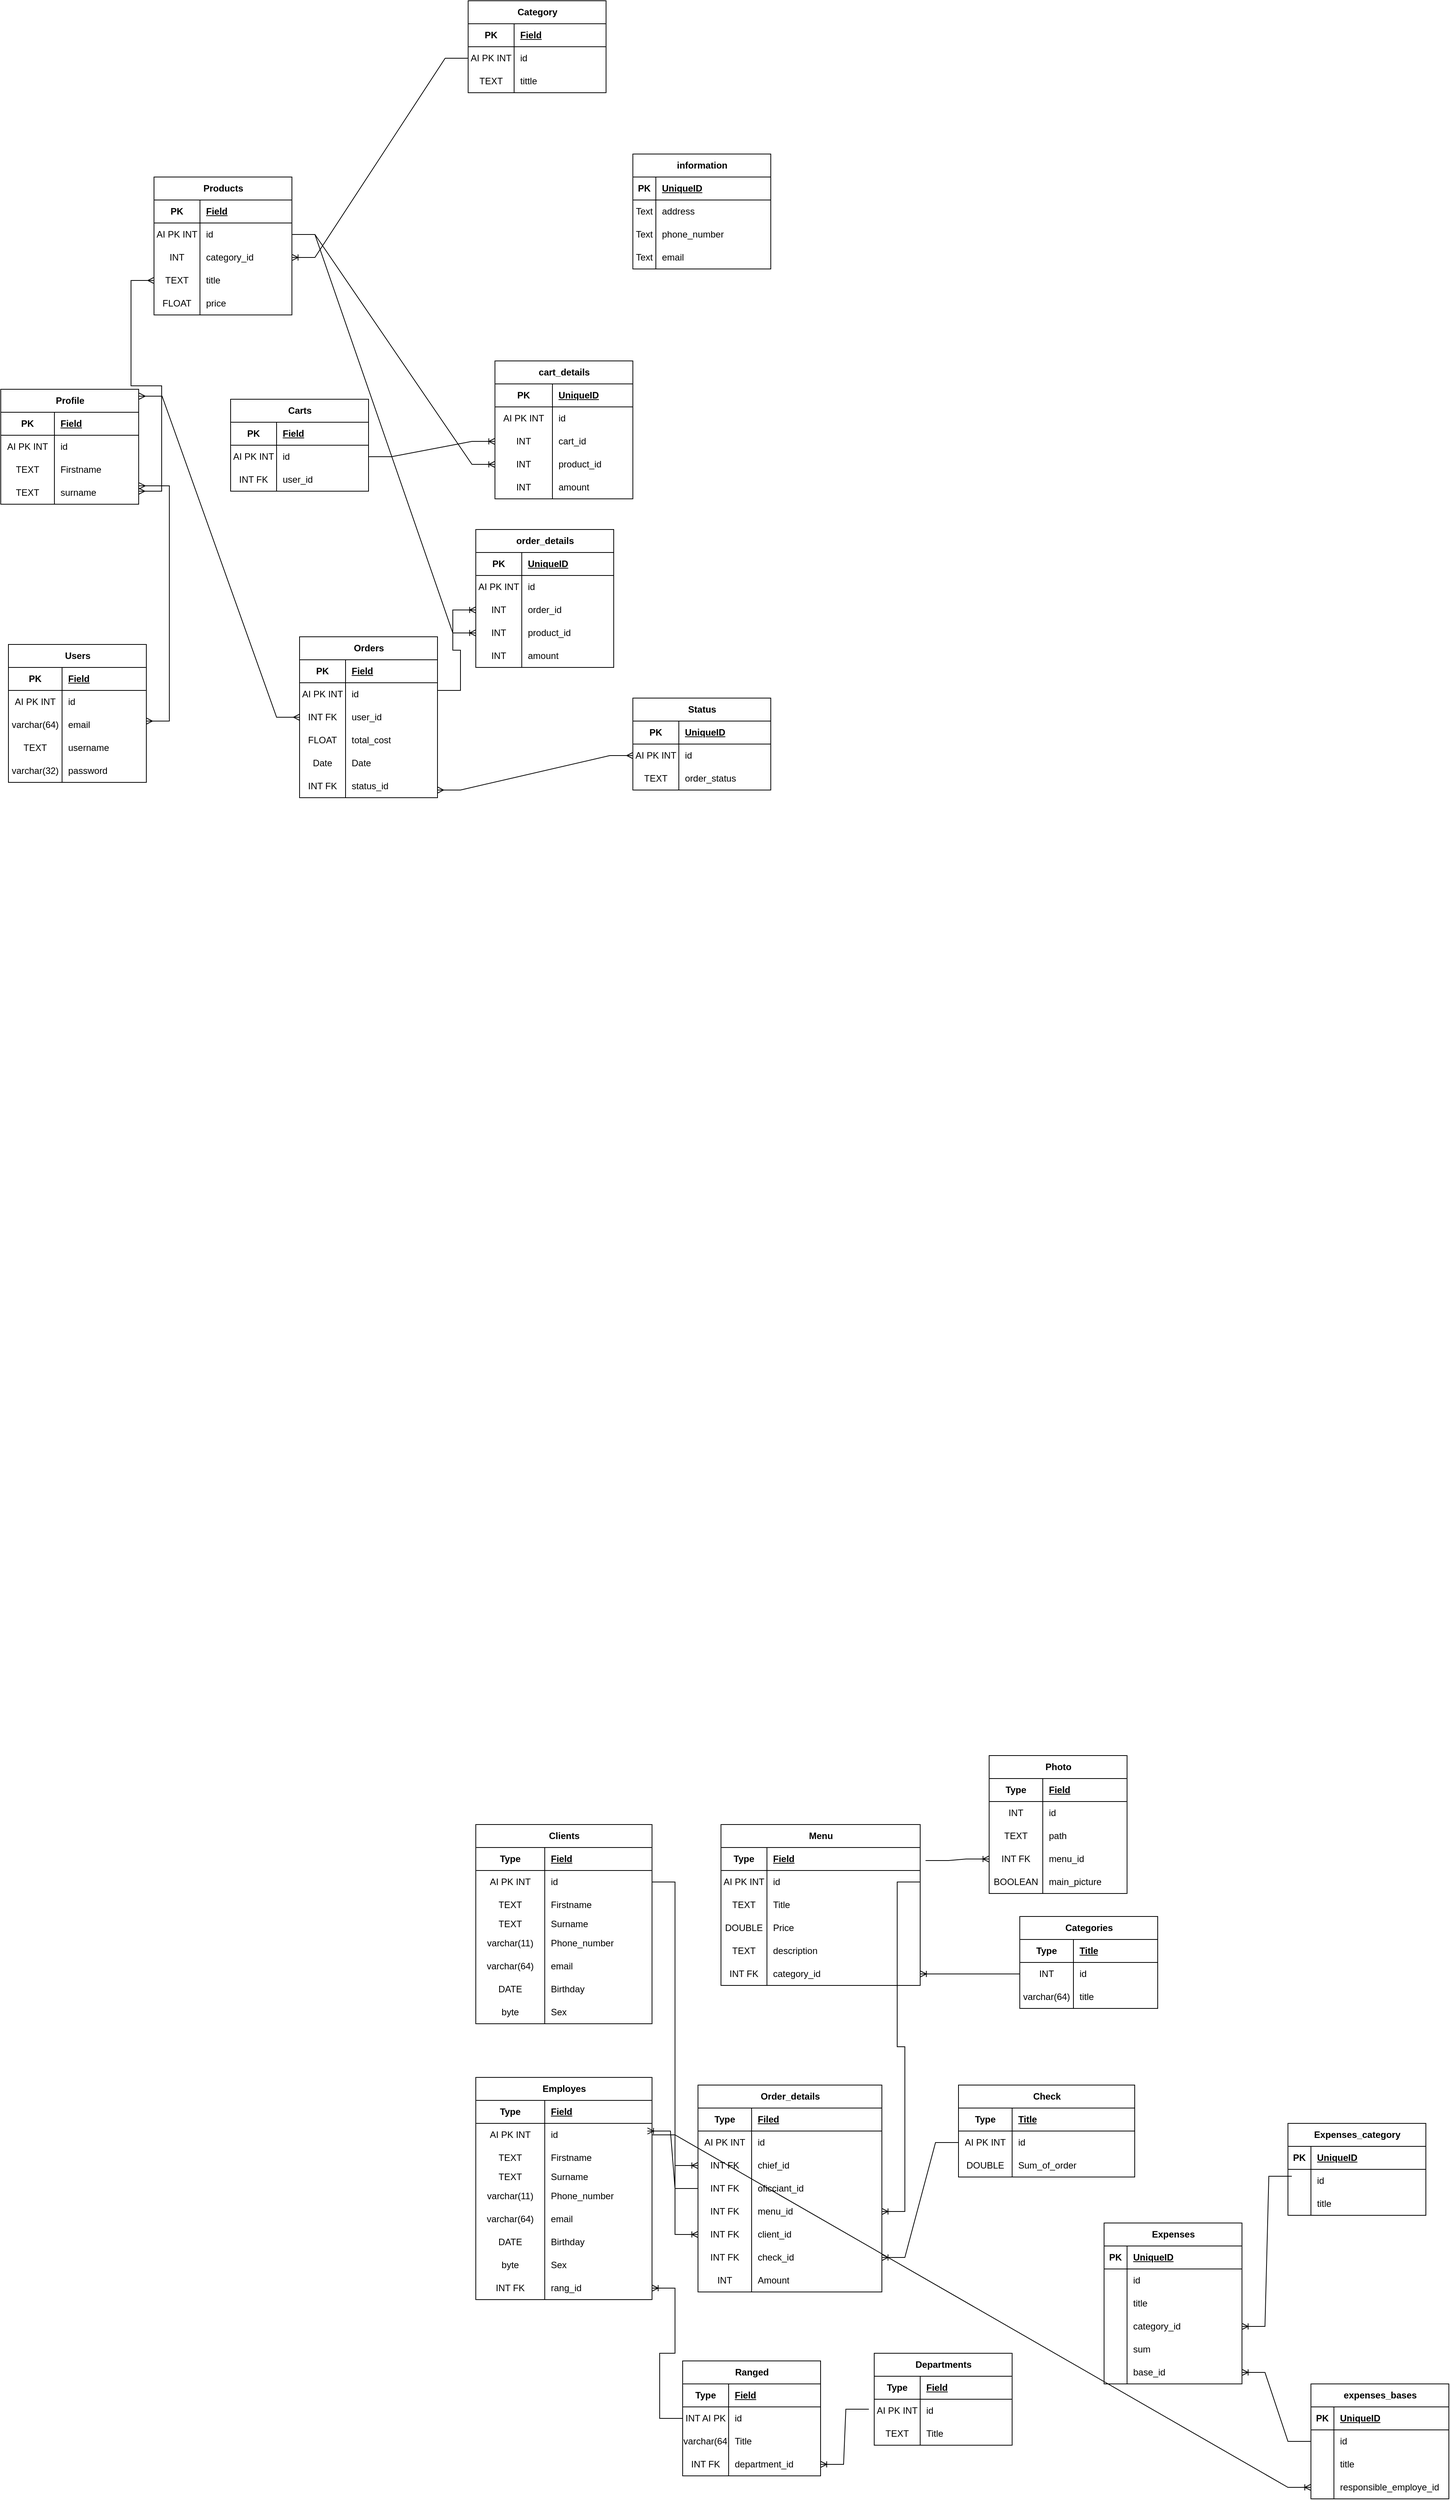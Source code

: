 <mxfile version="22.0.8" type="device">
  <diagram name="Страница — 1" id="V61Jr2TajXeuRb3C9lCY">
    <mxGraphModel dx="1631" dy="933" grid="1" gridSize="10" guides="1" tooltips="1" connect="1" arrows="1" fold="1" page="1" pageScale="1" pageWidth="1200" pageHeight="1920" math="0" shadow="0">
      <root>
        <mxCell id="0" />
        <mxCell id="1" parent="0" />
        <mxCell id="2HBA7wqY-WadFXGgiCaQ-1" value="Users" style="shape=table;startSize=30;container=1;collapsible=1;childLayout=tableLayout;fixedRows=1;rowLines=0;fontStyle=1;align=center;resizeLast=1;html=1;" vertex="1" parent="1">
          <mxGeometry x="40" y="850" width="180" height="180" as="geometry" />
        </mxCell>
        <mxCell id="2HBA7wqY-WadFXGgiCaQ-2" value="" style="shape=tableRow;horizontal=0;startSize=0;swimlaneHead=0;swimlaneBody=0;fillColor=none;collapsible=0;dropTarget=0;points=[[0,0.5],[1,0.5]];portConstraint=eastwest;top=0;left=0;right=0;bottom=1;" vertex="1" parent="2HBA7wqY-WadFXGgiCaQ-1">
          <mxGeometry y="30" width="180" height="30" as="geometry" />
        </mxCell>
        <mxCell id="2HBA7wqY-WadFXGgiCaQ-3" value="PK" style="shape=partialRectangle;connectable=0;fillColor=none;top=0;left=0;bottom=0;right=0;fontStyle=1;overflow=hidden;whiteSpace=wrap;html=1;" vertex="1" parent="2HBA7wqY-WadFXGgiCaQ-2">
          <mxGeometry width="70" height="30" as="geometry">
            <mxRectangle width="70" height="30" as="alternateBounds" />
          </mxGeometry>
        </mxCell>
        <mxCell id="2HBA7wqY-WadFXGgiCaQ-4" value="Field" style="shape=partialRectangle;connectable=0;fillColor=none;top=0;left=0;bottom=0;right=0;align=left;spacingLeft=6;fontStyle=5;overflow=hidden;whiteSpace=wrap;html=1;" vertex="1" parent="2HBA7wqY-WadFXGgiCaQ-2">
          <mxGeometry x="70" width="110" height="30" as="geometry">
            <mxRectangle width="110" height="30" as="alternateBounds" />
          </mxGeometry>
        </mxCell>
        <mxCell id="2HBA7wqY-WadFXGgiCaQ-5" value="" style="shape=tableRow;horizontal=0;startSize=0;swimlaneHead=0;swimlaneBody=0;fillColor=none;collapsible=0;dropTarget=0;points=[[0,0.5],[1,0.5]];portConstraint=eastwest;top=0;left=0;right=0;bottom=0;" vertex="1" parent="2HBA7wqY-WadFXGgiCaQ-1">
          <mxGeometry y="60" width="180" height="30" as="geometry" />
        </mxCell>
        <mxCell id="2HBA7wqY-WadFXGgiCaQ-6" value="AI PK INT" style="shape=partialRectangle;connectable=0;fillColor=none;top=0;left=0;bottom=0;right=0;editable=1;overflow=hidden;whiteSpace=wrap;html=1;" vertex="1" parent="2HBA7wqY-WadFXGgiCaQ-5">
          <mxGeometry width="70" height="30" as="geometry">
            <mxRectangle width="70" height="30" as="alternateBounds" />
          </mxGeometry>
        </mxCell>
        <mxCell id="2HBA7wqY-WadFXGgiCaQ-7" value="id" style="shape=partialRectangle;connectable=0;fillColor=none;top=0;left=0;bottom=0;right=0;align=left;spacingLeft=6;overflow=hidden;whiteSpace=wrap;html=1;" vertex="1" parent="2HBA7wqY-WadFXGgiCaQ-5">
          <mxGeometry x="70" width="110" height="30" as="geometry">
            <mxRectangle width="110" height="30" as="alternateBounds" />
          </mxGeometry>
        </mxCell>
        <mxCell id="2HBA7wqY-WadFXGgiCaQ-8" value="" style="shape=tableRow;horizontal=0;startSize=0;swimlaneHead=0;swimlaneBody=0;fillColor=none;collapsible=0;dropTarget=0;points=[[0,0.5],[1,0.5]];portConstraint=eastwest;top=0;left=0;right=0;bottom=0;" vertex="1" parent="2HBA7wqY-WadFXGgiCaQ-1">
          <mxGeometry y="90" width="180" height="30" as="geometry" />
        </mxCell>
        <mxCell id="2HBA7wqY-WadFXGgiCaQ-9" value="varchar(64)" style="shape=partialRectangle;connectable=0;fillColor=none;top=0;left=0;bottom=0;right=0;editable=1;overflow=hidden;whiteSpace=wrap;html=1;" vertex="1" parent="2HBA7wqY-WadFXGgiCaQ-8">
          <mxGeometry width="70" height="30" as="geometry">
            <mxRectangle width="70" height="30" as="alternateBounds" />
          </mxGeometry>
        </mxCell>
        <mxCell id="2HBA7wqY-WadFXGgiCaQ-10" value="email" style="shape=partialRectangle;connectable=0;fillColor=none;top=0;left=0;bottom=0;right=0;align=left;spacingLeft=6;overflow=hidden;whiteSpace=wrap;html=1;" vertex="1" parent="2HBA7wqY-WadFXGgiCaQ-8">
          <mxGeometry x="70" width="110" height="30" as="geometry">
            <mxRectangle width="110" height="30" as="alternateBounds" />
          </mxGeometry>
        </mxCell>
        <mxCell id="2HBA7wqY-WadFXGgiCaQ-11" value="" style="shape=tableRow;horizontal=0;startSize=0;swimlaneHead=0;swimlaneBody=0;fillColor=none;collapsible=0;dropTarget=0;points=[[0,0.5],[1,0.5]];portConstraint=eastwest;top=0;left=0;right=0;bottom=0;" vertex="1" parent="2HBA7wqY-WadFXGgiCaQ-1">
          <mxGeometry y="120" width="180" height="30" as="geometry" />
        </mxCell>
        <mxCell id="2HBA7wqY-WadFXGgiCaQ-12" value="TEXT" style="shape=partialRectangle;connectable=0;fillColor=none;top=0;left=0;bottom=0;right=0;editable=1;overflow=hidden;whiteSpace=wrap;html=1;" vertex="1" parent="2HBA7wqY-WadFXGgiCaQ-11">
          <mxGeometry width="70" height="30" as="geometry">
            <mxRectangle width="70" height="30" as="alternateBounds" />
          </mxGeometry>
        </mxCell>
        <mxCell id="2HBA7wqY-WadFXGgiCaQ-13" value="username" style="shape=partialRectangle;connectable=0;fillColor=none;top=0;left=0;bottom=0;right=0;align=left;spacingLeft=6;overflow=hidden;whiteSpace=wrap;html=1;" vertex="1" parent="2HBA7wqY-WadFXGgiCaQ-11">
          <mxGeometry x="70" width="110" height="30" as="geometry">
            <mxRectangle width="110" height="30" as="alternateBounds" />
          </mxGeometry>
        </mxCell>
        <mxCell id="2HBA7wqY-WadFXGgiCaQ-248" style="shape=tableRow;horizontal=0;startSize=0;swimlaneHead=0;swimlaneBody=0;fillColor=none;collapsible=0;dropTarget=0;points=[[0,0.5],[1,0.5]];portConstraint=eastwest;top=0;left=0;right=0;bottom=0;" vertex="1" parent="2HBA7wqY-WadFXGgiCaQ-1">
          <mxGeometry y="150" width="180" height="30" as="geometry" />
        </mxCell>
        <mxCell id="2HBA7wqY-WadFXGgiCaQ-249" value="varchar(32)" style="shape=partialRectangle;connectable=0;fillColor=none;top=0;left=0;bottom=0;right=0;editable=1;overflow=hidden;whiteSpace=wrap;html=1;" vertex="1" parent="2HBA7wqY-WadFXGgiCaQ-248">
          <mxGeometry width="70" height="30" as="geometry">
            <mxRectangle width="70" height="30" as="alternateBounds" />
          </mxGeometry>
        </mxCell>
        <mxCell id="2HBA7wqY-WadFXGgiCaQ-250" value="password" style="shape=partialRectangle;connectable=0;fillColor=none;top=0;left=0;bottom=0;right=0;align=left;spacingLeft=6;overflow=hidden;whiteSpace=wrap;html=1;" vertex="1" parent="2HBA7wqY-WadFXGgiCaQ-248">
          <mxGeometry x="70" width="110" height="30" as="geometry">
            <mxRectangle width="110" height="30" as="alternateBounds" />
          </mxGeometry>
        </mxCell>
        <mxCell id="2HBA7wqY-WadFXGgiCaQ-16" value="Carts" style="shape=table;startSize=30;container=1;collapsible=1;childLayout=tableLayout;fixedRows=1;rowLines=0;fontStyle=1;align=center;resizeLast=1;html=1;" vertex="1" parent="1">
          <mxGeometry x="330" y="530" width="180" height="120" as="geometry" />
        </mxCell>
        <mxCell id="2HBA7wqY-WadFXGgiCaQ-17" value="" style="shape=tableRow;horizontal=0;startSize=0;swimlaneHead=0;swimlaneBody=0;fillColor=none;collapsible=0;dropTarget=0;points=[[0,0.5],[1,0.5]];portConstraint=eastwest;top=0;left=0;right=0;bottom=1;" vertex="1" parent="2HBA7wqY-WadFXGgiCaQ-16">
          <mxGeometry y="30" width="180" height="30" as="geometry" />
        </mxCell>
        <mxCell id="2HBA7wqY-WadFXGgiCaQ-18" value="PK" style="shape=partialRectangle;connectable=0;fillColor=none;top=0;left=0;bottom=0;right=0;fontStyle=1;overflow=hidden;whiteSpace=wrap;html=1;" vertex="1" parent="2HBA7wqY-WadFXGgiCaQ-17">
          <mxGeometry width="60" height="30" as="geometry">
            <mxRectangle width="60" height="30" as="alternateBounds" />
          </mxGeometry>
        </mxCell>
        <mxCell id="2HBA7wqY-WadFXGgiCaQ-19" value="Field" style="shape=partialRectangle;connectable=0;fillColor=none;top=0;left=0;bottom=0;right=0;align=left;spacingLeft=6;fontStyle=5;overflow=hidden;whiteSpace=wrap;html=1;" vertex="1" parent="2HBA7wqY-WadFXGgiCaQ-17">
          <mxGeometry x="60" width="120" height="30" as="geometry">
            <mxRectangle width="120" height="30" as="alternateBounds" />
          </mxGeometry>
        </mxCell>
        <mxCell id="2HBA7wqY-WadFXGgiCaQ-20" value="" style="shape=tableRow;horizontal=0;startSize=0;swimlaneHead=0;swimlaneBody=0;fillColor=none;collapsible=0;dropTarget=0;points=[[0,0.5],[1,0.5]];portConstraint=eastwest;top=0;left=0;right=0;bottom=0;" vertex="1" parent="2HBA7wqY-WadFXGgiCaQ-16">
          <mxGeometry y="60" width="180" height="30" as="geometry" />
        </mxCell>
        <mxCell id="2HBA7wqY-WadFXGgiCaQ-21" value="AI PK INT" style="shape=partialRectangle;connectable=0;fillColor=none;top=0;left=0;bottom=0;right=0;editable=1;overflow=hidden;whiteSpace=wrap;html=1;" vertex="1" parent="2HBA7wqY-WadFXGgiCaQ-20">
          <mxGeometry width="60" height="30" as="geometry">
            <mxRectangle width="60" height="30" as="alternateBounds" />
          </mxGeometry>
        </mxCell>
        <mxCell id="2HBA7wqY-WadFXGgiCaQ-22" value="id" style="shape=partialRectangle;connectable=0;fillColor=none;top=0;left=0;bottom=0;right=0;align=left;spacingLeft=6;overflow=hidden;whiteSpace=wrap;html=1;" vertex="1" parent="2HBA7wqY-WadFXGgiCaQ-20">
          <mxGeometry x="60" width="120" height="30" as="geometry">
            <mxRectangle width="120" height="30" as="alternateBounds" />
          </mxGeometry>
        </mxCell>
        <mxCell id="2HBA7wqY-WadFXGgiCaQ-23" value="" style="shape=tableRow;horizontal=0;startSize=0;swimlaneHead=0;swimlaneBody=0;fillColor=none;collapsible=0;dropTarget=0;points=[[0,0.5],[1,0.5]];portConstraint=eastwest;top=0;left=0;right=0;bottom=0;" vertex="1" parent="2HBA7wqY-WadFXGgiCaQ-16">
          <mxGeometry y="90" width="180" height="30" as="geometry" />
        </mxCell>
        <mxCell id="2HBA7wqY-WadFXGgiCaQ-24" value="INT FK" style="shape=partialRectangle;connectable=0;fillColor=none;top=0;left=0;bottom=0;right=0;editable=1;overflow=hidden;whiteSpace=wrap;html=1;" vertex="1" parent="2HBA7wqY-WadFXGgiCaQ-23">
          <mxGeometry width="60" height="30" as="geometry">
            <mxRectangle width="60" height="30" as="alternateBounds" />
          </mxGeometry>
        </mxCell>
        <mxCell id="2HBA7wqY-WadFXGgiCaQ-25" value="user_id" style="shape=partialRectangle;connectable=0;fillColor=none;top=0;left=0;bottom=0;right=0;align=left;spacingLeft=6;overflow=hidden;whiteSpace=wrap;html=1;" vertex="1" parent="2HBA7wqY-WadFXGgiCaQ-23">
          <mxGeometry x="60" width="120" height="30" as="geometry">
            <mxRectangle width="120" height="30" as="alternateBounds" />
          </mxGeometry>
        </mxCell>
        <mxCell id="2HBA7wqY-WadFXGgiCaQ-38" value="Clients" style="shape=table;startSize=30;container=1;collapsible=1;childLayout=tableLayout;fixedRows=1;rowLines=0;fontStyle=1;align=center;resizeLast=1;html=1;" vertex="1" parent="1">
          <mxGeometry x="650" y="2390" width="230" height="260" as="geometry" />
        </mxCell>
        <mxCell id="2HBA7wqY-WadFXGgiCaQ-39" value="" style="shape=tableRow;horizontal=0;startSize=0;swimlaneHead=0;swimlaneBody=0;fillColor=none;collapsible=0;dropTarget=0;points=[[0,0.5],[1,0.5]];portConstraint=eastwest;top=0;left=0;right=0;bottom=1;" vertex="1" parent="2HBA7wqY-WadFXGgiCaQ-38">
          <mxGeometry y="30" width="230" height="30" as="geometry" />
        </mxCell>
        <mxCell id="2HBA7wqY-WadFXGgiCaQ-40" value="Type" style="shape=partialRectangle;connectable=0;fillColor=none;top=0;left=0;bottom=0;right=0;fontStyle=1;overflow=hidden;whiteSpace=wrap;html=1;" vertex="1" parent="2HBA7wqY-WadFXGgiCaQ-39">
          <mxGeometry width="90" height="30" as="geometry">
            <mxRectangle width="90" height="30" as="alternateBounds" />
          </mxGeometry>
        </mxCell>
        <mxCell id="2HBA7wqY-WadFXGgiCaQ-41" value="Field" style="shape=partialRectangle;connectable=0;fillColor=none;top=0;left=0;bottom=0;right=0;align=left;spacingLeft=6;fontStyle=5;overflow=hidden;whiteSpace=wrap;html=1;" vertex="1" parent="2HBA7wqY-WadFXGgiCaQ-39">
          <mxGeometry x="90" width="140" height="30" as="geometry">
            <mxRectangle width="140" height="30" as="alternateBounds" />
          </mxGeometry>
        </mxCell>
        <mxCell id="2HBA7wqY-WadFXGgiCaQ-42" value="" style="shape=tableRow;horizontal=0;startSize=0;swimlaneHead=0;swimlaneBody=0;fillColor=none;collapsible=0;dropTarget=0;points=[[0,0.5],[1,0.5]];portConstraint=eastwest;top=0;left=0;right=0;bottom=0;" vertex="1" parent="2HBA7wqY-WadFXGgiCaQ-38">
          <mxGeometry y="60" width="230" height="30" as="geometry" />
        </mxCell>
        <mxCell id="2HBA7wqY-WadFXGgiCaQ-43" value="AI PK INT" style="shape=partialRectangle;connectable=0;fillColor=none;top=0;left=0;bottom=0;right=0;editable=1;overflow=hidden;whiteSpace=wrap;html=1;" vertex="1" parent="2HBA7wqY-WadFXGgiCaQ-42">
          <mxGeometry width="90" height="30" as="geometry">
            <mxRectangle width="90" height="30" as="alternateBounds" />
          </mxGeometry>
        </mxCell>
        <mxCell id="2HBA7wqY-WadFXGgiCaQ-44" value="id" style="shape=partialRectangle;connectable=0;fillColor=none;top=0;left=0;bottom=0;right=0;align=left;spacingLeft=6;overflow=hidden;whiteSpace=wrap;html=1;" vertex="1" parent="2HBA7wqY-WadFXGgiCaQ-42">
          <mxGeometry x="90" width="140" height="30" as="geometry">
            <mxRectangle width="140" height="30" as="alternateBounds" />
          </mxGeometry>
        </mxCell>
        <mxCell id="2HBA7wqY-WadFXGgiCaQ-45" value="" style="shape=tableRow;horizontal=0;startSize=0;swimlaneHead=0;swimlaneBody=0;fillColor=none;collapsible=0;dropTarget=0;points=[[0,0.5],[1,0.5]];portConstraint=eastwest;top=0;left=0;right=0;bottom=0;" vertex="1" parent="2HBA7wqY-WadFXGgiCaQ-38">
          <mxGeometry y="90" width="230" height="30" as="geometry" />
        </mxCell>
        <mxCell id="2HBA7wqY-WadFXGgiCaQ-46" value="TEXT" style="shape=partialRectangle;connectable=0;fillColor=none;top=0;left=0;bottom=0;right=0;editable=1;overflow=hidden;whiteSpace=wrap;html=1;" vertex="1" parent="2HBA7wqY-WadFXGgiCaQ-45">
          <mxGeometry width="90" height="30" as="geometry">
            <mxRectangle width="90" height="30" as="alternateBounds" />
          </mxGeometry>
        </mxCell>
        <mxCell id="2HBA7wqY-WadFXGgiCaQ-47" value="Firstname" style="shape=partialRectangle;connectable=0;fillColor=none;top=0;left=0;bottom=0;right=0;align=left;spacingLeft=6;overflow=hidden;whiteSpace=wrap;html=1;" vertex="1" parent="2HBA7wqY-WadFXGgiCaQ-45">
          <mxGeometry x="90" width="140" height="30" as="geometry">
            <mxRectangle width="140" height="30" as="alternateBounds" />
          </mxGeometry>
        </mxCell>
        <mxCell id="2HBA7wqY-WadFXGgiCaQ-48" value="" style="shape=tableRow;horizontal=0;startSize=0;swimlaneHead=0;swimlaneBody=0;fillColor=none;collapsible=0;dropTarget=0;points=[[0,0.5],[1,0.5]];portConstraint=eastwest;top=0;left=0;right=0;bottom=0;" vertex="1" parent="2HBA7wqY-WadFXGgiCaQ-38">
          <mxGeometry y="120" width="230" height="20" as="geometry" />
        </mxCell>
        <mxCell id="2HBA7wqY-WadFXGgiCaQ-49" value="TEXT" style="shape=partialRectangle;connectable=0;fillColor=none;top=0;left=0;bottom=0;right=0;editable=1;overflow=hidden;whiteSpace=wrap;html=1;" vertex="1" parent="2HBA7wqY-WadFXGgiCaQ-48">
          <mxGeometry width="90" height="20" as="geometry">
            <mxRectangle width="90" height="20" as="alternateBounds" />
          </mxGeometry>
        </mxCell>
        <mxCell id="2HBA7wqY-WadFXGgiCaQ-50" value="Surname" style="shape=partialRectangle;connectable=0;fillColor=none;top=0;left=0;bottom=0;right=0;align=left;spacingLeft=6;overflow=hidden;whiteSpace=wrap;html=1;" vertex="1" parent="2HBA7wqY-WadFXGgiCaQ-48">
          <mxGeometry x="90" width="140" height="20" as="geometry">
            <mxRectangle width="140" height="20" as="alternateBounds" />
          </mxGeometry>
        </mxCell>
        <mxCell id="2HBA7wqY-WadFXGgiCaQ-51" style="shape=tableRow;horizontal=0;startSize=0;swimlaneHead=0;swimlaneBody=0;fillColor=none;collapsible=0;dropTarget=0;points=[[0,0.5],[1,0.5]];portConstraint=eastwest;top=0;left=0;right=0;bottom=0;" vertex="1" parent="2HBA7wqY-WadFXGgiCaQ-38">
          <mxGeometry y="140" width="230" height="30" as="geometry" />
        </mxCell>
        <mxCell id="2HBA7wqY-WadFXGgiCaQ-52" value="varchar(11)" style="shape=partialRectangle;connectable=0;fillColor=none;top=0;left=0;bottom=0;right=0;editable=1;overflow=hidden;whiteSpace=wrap;html=1;" vertex="1" parent="2HBA7wqY-WadFXGgiCaQ-51">
          <mxGeometry width="90" height="30" as="geometry">
            <mxRectangle width="90" height="30" as="alternateBounds" />
          </mxGeometry>
        </mxCell>
        <mxCell id="2HBA7wqY-WadFXGgiCaQ-53" value="Phone_number" style="shape=partialRectangle;connectable=0;fillColor=none;top=0;left=0;bottom=0;right=0;align=left;spacingLeft=6;overflow=hidden;whiteSpace=wrap;html=1;" vertex="1" parent="2HBA7wqY-WadFXGgiCaQ-51">
          <mxGeometry x="90" width="140" height="30" as="geometry">
            <mxRectangle width="140" height="30" as="alternateBounds" />
          </mxGeometry>
        </mxCell>
        <mxCell id="2HBA7wqY-WadFXGgiCaQ-54" style="shape=tableRow;horizontal=0;startSize=0;swimlaneHead=0;swimlaneBody=0;fillColor=none;collapsible=0;dropTarget=0;points=[[0,0.5],[1,0.5]];portConstraint=eastwest;top=0;left=0;right=0;bottom=0;" vertex="1" parent="2HBA7wqY-WadFXGgiCaQ-38">
          <mxGeometry y="170" width="230" height="30" as="geometry" />
        </mxCell>
        <mxCell id="2HBA7wqY-WadFXGgiCaQ-55" value="varchar(64)" style="shape=partialRectangle;connectable=0;fillColor=none;top=0;left=0;bottom=0;right=0;editable=1;overflow=hidden;whiteSpace=wrap;html=1;" vertex="1" parent="2HBA7wqY-WadFXGgiCaQ-54">
          <mxGeometry width="90" height="30" as="geometry">
            <mxRectangle width="90" height="30" as="alternateBounds" />
          </mxGeometry>
        </mxCell>
        <mxCell id="2HBA7wqY-WadFXGgiCaQ-56" value="email" style="shape=partialRectangle;connectable=0;fillColor=none;top=0;left=0;bottom=0;right=0;align=left;spacingLeft=6;overflow=hidden;whiteSpace=wrap;html=1;" vertex="1" parent="2HBA7wqY-WadFXGgiCaQ-54">
          <mxGeometry x="90" width="140" height="30" as="geometry">
            <mxRectangle width="140" height="30" as="alternateBounds" />
          </mxGeometry>
        </mxCell>
        <mxCell id="2HBA7wqY-WadFXGgiCaQ-57" style="shape=tableRow;horizontal=0;startSize=0;swimlaneHead=0;swimlaneBody=0;fillColor=none;collapsible=0;dropTarget=0;points=[[0,0.5],[1,0.5]];portConstraint=eastwest;top=0;left=0;right=0;bottom=0;" vertex="1" parent="2HBA7wqY-WadFXGgiCaQ-38">
          <mxGeometry y="200" width="230" height="30" as="geometry" />
        </mxCell>
        <mxCell id="2HBA7wqY-WadFXGgiCaQ-58" value="DATE" style="shape=partialRectangle;connectable=0;fillColor=none;top=0;left=0;bottom=0;right=0;editable=1;overflow=hidden;whiteSpace=wrap;html=1;" vertex="1" parent="2HBA7wqY-WadFXGgiCaQ-57">
          <mxGeometry width="90" height="30" as="geometry">
            <mxRectangle width="90" height="30" as="alternateBounds" />
          </mxGeometry>
        </mxCell>
        <mxCell id="2HBA7wqY-WadFXGgiCaQ-59" value="Birthday" style="shape=partialRectangle;connectable=0;fillColor=none;top=0;left=0;bottom=0;right=0;align=left;spacingLeft=6;overflow=hidden;whiteSpace=wrap;html=1;" vertex="1" parent="2HBA7wqY-WadFXGgiCaQ-57">
          <mxGeometry x="90" width="140" height="30" as="geometry">
            <mxRectangle width="140" height="30" as="alternateBounds" />
          </mxGeometry>
        </mxCell>
        <mxCell id="2HBA7wqY-WadFXGgiCaQ-60" style="shape=tableRow;horizontal=0;startSize=0;swimlaneHead=0;swimlaneBody=0;fillColor=none;collapsible=0;dropTarget=0;points=[[0,0.5],[1,0.5]];portConstraint=eastwest;top=0;left=0;right=0;bottom=0;" vertex="1" parent="2HBA7wqY-WadFXGgiCaQ-38">
          <mxGeometry y="230" width="230" height="30" as="geometry" />
        </mxCell>
        <mxCell id="2HBA7wqY-WadFXGgiCaQ-61" value="byte" style="shape=partialRectangle;connectable=0;fillColor=none;top=0;left=0;bottom=0;right=0;editable=1;overflow=hidden;whiteSpace=wrap;html=1;" vertex="1" parent="2HBA7wqY-WadFXGgiCaQ-60">
          <mxGeometry width="90" height="30" as="geometry">
            <mxRectangle width="90" height="30" as="alternateBounds" />
          </mxGeometry>
        </mxCell>
        <mxCell id="2HBA7wqY-WadFXGgiCaQ-62" value="Sex" style="shape=partialRectangle;connectable=0;fillColor=none;top=0;left=0;bottom=0;right=0;align=left;spacingLeft=6;overflow=hidden;whiteSpace=wrap;html=1;" vertex="1" parent="2HBA7wqY-WadFXGgiCaQ-60">
          <mxGeometry x="90" width="140" height="30" as="geometry">
            <mxRectangle width="140" height="30" as="alternateBounds" />
          </mxGeometry>
        </mxCell>
        <mxCell id="2HBA7wqY-WadFXGgiCaQ-63" value="Menu" style="shape=table;startSize=30;container=1;collapsible=1;childLayout=tableLayout;fixedRows=1;rowLines=0;fontStyle=1;align=center;resizeLast=1;html=1;" vertex="1" parent="1">
          <mxGeometry x="970" y="2390" width="260" height="210" as="geometry" />
        </mxCell>
        <mxCell id="2HBA7wqY-WadFXGgiCaQ-64" value="" style="shape=tableRow;horizontal=0;startSize=0;swimlaneHead=0;swimlaneBody=0;fillColor=none;collapsible=0;dropTarget=0;points=[[0,0.5],[1,0.5]];portConstraint=eastwest;top=0;left=0;right=0;bottom=1;" vertex="1" parent="2HBA7wqY-WadFXGgiCaQ-63">
          <mxGeometry y="30" width="260" height="30" as="geometry" />
        </mxCell>
        <mxCell id="2HBA7wqY-WadFXGgiCaQ-65" value="Type" style="shape=partialRectangle;connectable=0;fillColor=none;top=0;left=0;bottom=0;right=0;fontStyle=1;overflow=hidden;whiteSpace=wrap;html=1;" vertex="1" parent="2HBA7wqY-WadFXGgiCaQ-64">
          <mxGeometry width="60" height="30" as="geometry">
            <mxRectangle width="60" height="30" as="alternateBounds" />
          </mxGeometry>
        </mxCell>
        <mxCell id="2HBA7wqY-WadFXGgiCaQ-66" value="Field" style="shape=partialRectangle;connectable=0;fillColor=none;top=0;left=0;bottom=0;right=0;align=left;spacingLeft=6;fontStyle=5;overflow=hidden;whiteSpace=wrap;html=1;" vertex="1" parent="2HBA7wqY-WadFXGgiCaQ-64">
          <mxGeometry x="60" width="200" height="30" as="geometry">
            <mxRectangle width="200" height="30" as="alternateBounds" />
          </mxGeometry>
        </mxCell>
        <mxCell id="2HBA7wqY-WadFXGgiCaQ-67" value="" style="shape=tableRow;horizontal=0;startSize=0;swimlaneHead=0;swimlaneBody=0;fillColor=none;collapsible=0;dropTarget=0;points=[[0,0.5],[1,0.5]];portConstraint=eastwest;top=0;left=0;right=0;bottom=0;" vertex="1" parent="2HBA7wqY-WadFXGgiCaQ-63">
          <mxGeometry y="60" width="260" height="30" as="geometry" />
        </mxCell>
        <mxCell id="2HBA7wqY-WadFXGgiCaQ-68" value="AI PK INT" style="shape=partialRectangle;connectable=0;fillColor=none;top=0;left=0;bottom=0;right=0;editable=1;overflow=hidden;whiteSpace=wrap;html=1;" vertex="1" parent="2HBA7wqY-WadFXGgiCaQ-67">
          <mxGeometry width="60" height="30" as="geometry">
            <mxRectangle width="60" height="30" as="alternateBounds" />
          </mxGeometry>
        </mxCell>
        <mxCell id="2HBA7wqY-WadFXGgiCaQ-69" value="id" style="shape=partialRectangle;connectable=0;fillColor=none;top=0;left=0;bottom=0;right=0;align=left;spacingLeft=6;overflow=hidden;whiteSpace=wrap;html=1;" vertex="1" parent="2HBA7wqY-WadFXGgiCaQ-67">
          <mxGeometry x="60" width="200" height="30" as="geometry">
            <mxRectangle width="200" height="30" as="alternateBounds" />
          </mxGeometry>
        </mxCell>
        <mxCell id="2HBA7wqY-WadFXGgiCaQ-70" value="" style="shape=tableRow;horizontal=0;startSize=0;swimlaneHead=0;swimlaneBody=0;fillColor=none;collapsible=0;dropTarget=0;points=[[0,0.5],[1,0.5]];portConstraint=eastwest;top=0;left=0;right=0;bottom=0;" vertex="1" parent="2HBA7wqY-WadFXGgiCaQ-63">
          <mxGeometry y="90" width="260" height="30" as="geometry" />
        </mxCell>
        <mxCell id="2HBA7wqY-WadFXGgiCaQ-71" value="TEXT" style="shape=partialRectangle;connectable=0;fillColor=none;top=0;left=0;bottom=0;right=0;editable=1;overflow=hidden;whiteSpace=wrap;html=1;" vertex="1" parent="2HBA7wqY-WadFXGgiCaQ-70">
          <mxGeometry width="60" height="30" as="geometry">
            <mxRectangle width="60" height="30" as="alternateBounds" />
          </mxGeometry>
        </mxCell>
        <mxCell id="2HBA7wqY-WadFXGgiCaQ-72" value="Title" style="shape=partialRectangle;connectable=0;fillColor=none;top=0;left=0;bottom=0;right=0;align=left;spacingLeft=6;overflow=hidden;whiteSpace=wrap;html=1;" vertex="1" parent="2HBA7wqY-WadFXGgiCaQ-70">
          <mxGeometry x="60" width="200" height="30" as="geometry">
            <mxRectangle width="200" height="30" as="alternateBounds" />
          </mxGeometry>
        </mxCell>
        <mxCell id="2HBA7wqY-WadFXGgiCaQ-73" value="" style="shape=tableRow;horizontal=0;startSize=0;swimlaneHead=0;swimlaneBody=0;fillColor=none;collapsible=0;dropTarget=0;points=[[0,0.5],[1,0.5]];portConstraint=eastwest;top=0;left=0;right=0;bottom=0;" vertex="1" parent="2HBA7wqY-WadFXGgiCaQ-63">
          <mxGeometry y="120" width="260" height="30" as="geometry" />
        </mxCell>
        <mxCell id="2HBA7wqY-WadFXGgiCaQ-74" value="DOUBLE" style="shape=partialRectangle;connectable=0;fillColor=none;top=0;left=0;bottom=0;right=0;editable=1;overflow=hidden;whiteSpace=wrap;html=1;" vertex="1" parent="2HBA7wqY-WadFXGgiCaQ-73">
          <mxGeometry width="60" height="30" as="geometry">
            <mxRectangle width="60" height="30" as="alternateBounds" />
          </mxGeometry>
        </mxCell>
        <mxCell id="2HBA7wqY-WadFXGgiCaQ-75" value="Price" style="shape=partialRectangle;connectable=0;fillColor=none;top=0;left=0;bottom=0;right=0;align=left;spacingLeft=6;overflow=hidden;whiteSpace=wrap;html=1;" vertex="1" parent="2HBA7wqY-WadFXGgiCaQ-73">
          <mxGeometry x="60" width="200" height="30" as="geometry">
            <mxRectangle width="200" height="30" as="alternateBounds" />
          </mxGeometry>
        </mxCell>
        <mxCell id="2HBA7wqY-WadFXGgiCaQ-76" style="shape=tableRow;horizontal=0;startSize=0;swimlaneHead=0;swimlaneBody=0;fillColor=none;collapsible=0;dropTarget=0;points=[[0,0.5],[1,0.5]];portConstraint=eastwest;top=0;left=0;right=0;bottom=0;" vertex="1" parent="2HBA7wqY-WadFXGgiCaQ-63">
          <mxGeometry y="150" width="260" height="30" as="geometry" />
        </mxCell>
        <mxCell id="2HBA7wqY-WadFXGgiCaQ-77" value="TEXT" style="shape=partialRectangle;connectable=0;fillColor=none;top=0;left=0;bottom=0;right=0;editable=1;overflow=hidden;whiteSpace=wrap;html=1;" vertex="1" parent="2HBA7wqY-WadFXGgiCaQ-76">
          <mxGeometry width="60" height="30" as="geometry">
            <mxRectangle width="60" height="30" as="alternateBounds" />
          </mxGeometry>
        </mxCell>
        <mxCell id="2HBA7wqY-WadFXGgiCaQ-78" value="description" style="shape=partialRectangle;connectable=0;fillColor=none;top=0;left=0;bottom=0;right=0;align=left;spacingLeft=6;overflow=hidden;whiteSpace=wrap;html=1;" vertex="1" parent="2HBA7wqY-WadFXGgiCaQ-76">
          <mxGeometry x="60" width="200" height="30" as="geometry">
            <mxRectangle width="200" height="30" as="alternateBounds" />
          </mxGeometry>
        </mxCell>
        <mxCell id="2HBA7wqY-WadFXGgiCaQ-79" style="shape=tableRow;horizontal=0;startSize=0;swimlaneHead=0;swimlaneBody=0;fillColor=none;collapsible=0;dropTarget=0;points=[[0,0.5],[1,0.5]];portConstraint=eastwest;top=0;left=0;right=0;bottom=0;" vertex="1" parent="2HBA7wqY-WadFXGgiCaQ-63">
          <mxGeometry y="180" width="260" height="30" as="geometry" />
        </mxCell>
        <mxCell id="2HBA7wqY-WadFXGgiCaQ-80" value="INT FK" style="shape=partialRectangle;connectable=0;fillColor=none;top=0;left=0;bottom=0;right=0;editable=1;overflow=hidden;whiteSpace=wrap;html=1;" vertex="1" parent="2HBA7wqY-WadFXGgiCaQ-79">
          <mxGeometry width="60" height="30" as="geometry">
            <mxRectangle width="60" height="30" as="alternateBounds" />
          </mxGeometry>
        </mxCell>
        <mxCell id="2HBA7wqY-WadFXGgiCaQ-81" value="category_id" style="shape=partialRectangle;connectable=0;fillColor=none;top=0;left=0;bottom=0;right=0;align=left;spacingLeft=6;overflow=hidden;whiteSpace=wrap;html=1;" vertex="1" parent="2HBA7wqY-WadFXGgiCaQ-79">
          <mxGeometry x="60" width="200" height="30" as="geometry">
            <mxRectangle width="200" height="30" as="alternateBounds" />
          </mxGeometry>
        </mxCell>
        <mxCell id="2HBA7wqY-WadFXGgiCaQ-82" value="Categories" style="shape=table;startSize=30;container=1;collapsible=1;childLayout=tableLayout;fixedRows=1;rowLines=0;fontStyle=1;align=center;resizeLast=1;html=1;" vertex="1" parent="1">
          <mxGeometry x="1360" y="2510" width="180" height="120" as="geometry" />
        </mxCell>
        <mxCell id="2HBA7wqY-WadFXGgiCaQ-83" value="" style="shape=tableRow;horizontal=0;startSize=0;swimlaneHead=0;swimlaneBody=0;fillColor=none;collapsible=0;dropTarget=0;points=[[0,0.5],[1,0.5]];portConstraint=eastwest;top=0;left=0;right=0;bottom=1;" vertex="1" parent="2HBA7wqY-WadFXGgiCaQ-82">
          <mxGeometry y="30" width="180" height="30" as="geometry" />
        </mxCell>
        <mxCell id="2HBA7wqY-WadFXGgiCaQ-84" value="Type" style="shape=partialRectangle;connectable=0;fillColor=none;top=0;left=0;bottom=0;right=0;fontStyle=1;overflow=hidden;whiteSpace=wrap;html=1;" vertex="1" parent="2HBA7wqY-WadFXGgiCaQ-83">
          <mxGeometry width="70" height="30" as="geometry">
            <mxRectangle width="70" height="30" as="alternateBounds" />
          </mxGeometry>
        </mxCell>
        <mxCell id="2HBA7wqY-WadFXGgiCaQ-85" value="Title" style="shape=partialRectangle;connectable=0;fillColor=none;top=0;left=0;bottom=0;right=0;align=left;spacingLeft=6;fontStyle=5;overflow=hidden;whiteSpace=wrap;html=1;" vertex="1" parent="2HBA7wqY-WadFXGgiCaQ-83">
          <mxGeometry x="70" width="110" height="30" as="geometry">
            <mxRectangle width="110" height="30" as="alternateBounds" />
          </mxGeometry>
        </mxCell>
        <mxCell id="2HBA7wqY-WadFXGgiCaQ-86" value="" style="shape=tableRow;horizontal=0;startSize=0;swimlaneHead=0;swimlaneBody=0;fillColor=none;collapsible=0;dropTarget=0;points=[[0,0.5],[1,0.5]];portConstraint=eastwest;top=0;left=0;right=0;bottom=0;" vertex="1" parent="2HBA7wqY-WadFXGgiCaQ-82">
          <mxGeometry y="60" width="180" height="30" as="geometry" />
        </mxCell>
        <mxCell id="2HBA7wqY-WadFXGgiCaQ-87" value="INT" style="shape=partialRectangle;connectable=0;fillColor=none;top=0;left=0;bottom=0;right=0;editable=1;overflow=hidden;whiteSpace=wrap;html=1;" vertex="1" parent="2HBA7wqY-WadFXGgiCaQ-86">
          <mxGeometry width="70" height="30" as="geometry">
            <mxRectangle width="70" height="30" as="alternateBounds" />
          </mxGeometry>
        </mxCell>
        <mxCell id="2HBA7wqY-WadFXGgiCaQ-88" value="id" style="shape=partialRectangle;connectable=0;fillColor=none;top=0;left=0;bottom=0;right=0;align=left;spacingLeft=6;overflow=hidden;whiteSpace=wrap;html=1;" vertex="1" parent="2HBA7wqY-WadFXGgiCaQ-86">
          <mxGeometry x="70" width="110" height="30" as="geometry">
            <mxRectangle width="110" height="30" as="alternateBounds" />
          </mxGeometry>
        </mxCell>
        <mxCell id="2HBA7wqY-WadFXGgiCaQ-89" value="" style="shape=tableRow;horizontal=0;startSize=0;swimlaneHead=0;swimlaneBody=0;fillColor=none;collapsible=0;dropTarget=0;points=[[0,0.5],[1,0.5]];portConstraint=eastwest;top=0;left=0;right=0;bottom=0;" vertex="1" parent="2HBA7wqY-WadFXGgiCaQ-82">
          <mxGeometry y="90" width="180" height="30" as="geometry" />
        </mxCell>
        <mxCell id="2HBA7wqY-WadFXGgiCaQ-90" value="varchar(64)" style="shape=partialRectangle;connectable=0;fillColor=none;top=0;left=0;bottom=0;right=0;editable=1;overflow=hidden;whiteSpace=wrap;html=1;" vertex="1" parent="2HBA7wqY-WadFXGgiCaQ-89">
          <mxGeometry width="70" height="30" as="geometry">
            <mxRectangle width="70" height="30" as="alternateBounds" />
          </mxGeometry>
        </mxCell>
        <mxCell id="2HBA7wqY-WadFXGgiCaQ-91" value="title" style="shape=partialRectangle;connectable=0;fillColor=none;top=0;left=0;bottom=0;right=0;align=left;spacingLeft=6;overflow=hidden;whiteSpace=wrap;html=1;" vertex="1" parent="2HBA7wqY-WadFXGgiCaQ-89">
          <mxGeometry x="70" width="110" height="30" as="geometry">
            <mxRectangle width="110" height="30" as="alternateBounds" />
          </mxGeometry>
        </mxCell>
        <mxCell id="2HBA7wqY-WadFXGgiCaQ-92" value="" style="edgeStyle=entityRelationEdgeStyle;fontSize=12;html=1;endArrow=ERoneToMany;rounded=0;exitX=0;exitY=0.5;exitDx=0;exitDy=0;entryX=1;entryY=0.5;entryDx=0;entryDy=0;" edge="1" parent="1" source="2HBA7wqY-WadFXGgiCaQ-86" target="2HBA7wqY-WadFXGgiCaQ-79">
          <mxGeometry width="100" height="100" relative="1" as="geometry">
            <mxPoint x="1310" y="2720" as="sourcePoint" />
            <mxPoint x="1410" y="2620" as="targetPoint" />
          </mxGeometry>
        </mxCell>
        <mxCell id="2HBA7wqY-WadFXGgiCaQ-93" value="Photo" style="shape=table;startSize=30;container=1;collapsible=1;childLayout=tableLayout;fixedRows=1;rowLines=0;fontStyle=1;align=center;resizeLast=1;html=1;" vertex="1" parent="1">
          <mxGeometry x="1320" y="2300" width="180" height="180" as="geometry" />
        </mxCell>
        <mxCell id="2HBA7wqY-WadFXGgiCaQ-94" value="" style="shape=tableRow;horizontal=0;startSize=0;swimlaneHead=0;swimlaneBody=0;fillColor=none;collapsible=0;dropTarget=0;points=[[0,0.5],[1,0.5]];portConstraint=eastwest;top=0;left=0;right=0;bottom=1;" vertex="1" parent="2HBA7wqY-WadFXGgiCaQ-93">
          <mxGeometry y="30" width="180" height="30" as="geometry" />
        </mxCell>
        <mxCell id="2HBA7wqY-WadFXGgiCaQ-95" value="Type" style="shape=partialRectangle;connectable=0;fillColor=none;top=0;left=0;bottom=0;right=0;fontStyle=1;overflow=hidden;whiteSpace=wrap;html=1;" vertex="1" parent="2HBA7wqY-WadFXGgiCaQ-94">
          <mxGeometry width="70" height="30" as="geometry">
            <mxRectangle width="70" height="30" as="alternateBounds" />
          </mxGeometry>
        </mxCell>
        <mxCell id="2HBA7wqY-WadFXGgiCaQ-96" value="Field" style="shape=partialRectangle;connectable=0;fillColor=none;top=0;left=0;bottom=0;right=0;align=left;spacingLeft=6;fontStyle=5;overflow=hidden;whiteSpace=wrap;html=1;" vertex="1" parent="2HBA7wqY-WadFXGgiCaQ-94">
          <mxGeometry x="70" width="110" height="30" as="geometry">
            <mxRectangle width="110" height="30" as="alternateBounds" />
          </mxGeometry>
        </mxCell>
        <mxCell id="2HBA7wqY-WadFXGgiCaQ-97" value="" style="shape=tableRow;horizontal=0;startSize=0;swimlaneHead=0;swimlaneBody=0;fillColor=none;collapsible=0;dropTarget=0;points=[[0,0.5],[1,0.5]];portConstraint=eastwest;top=0;left=0;right=0;bottom=0;" vertex="1" parent="2HBA7wqY-WadFXGgiCaQ-93">
          <mxGeometry y="60" width="180" height="30" as="geometry" />
        </mxCell>
        <mxCell id="2HBA7wqY-WadFXGgiCaQ-98" value="INT" style="shape=partialRectangle;connectable=0;fillColor=none;top=0;left=0;bottom=0;right=0;editable=1;overflow=hidden;whiteSpace=wrap;html=1;" vertex="1" parent="2HBA7wqY-WadFXGgiCaQ-97">
          <mxGeometry width="70" height="30" as="geometry">
            <mxRectangle width="70" height="30" as="alternateBounds" />
          </mxGeometry>
        </mxCell>
        <mxCell id="2HBA7wqY-WadFXGgiCaQ-99" value="id" style="shape=partialRectangle;connectable=0;fillColor=none;top=0;left=0;bottom=0;right=0;align=left;spacingLeft=6;overflow=hidden;whiteSpace=wrap;html=1;" vertex="1" parent="2HBA7wqY-WadFXGgiCaQ-97">
          <mxGeometry x="70" width="110" height="30" as="geometry">
            <mxRectangle width="110" height="30" as="alternateBounds" />
          </mxGeometry>
        </mxCell>
        <mxCell id="2HBA7wqY-WadFXGgiCaQ-100" value="" style="shape=tableRow;horizontal=0;startSize=0;swimlaneHead=0;swimlaneBody=0;fillColor=none;collapsible=0;dropTarget=0;points=[[0,0.5],[1,0.5]];portConstraint=eastwest;top=0;left=0;right=0;bottom=0;" vertex="1" parent="2HBA7wqY-WadFXGgiCaQ-93">
          <mxGeometry y="90" width="180" height="30" as="geometry" />
        </mxCell>
        <mxCell id="2HBA7wqY-WadFXGgiCaQ-101" value="TEXT" style="shape=partialRectangle;connectable=0;fillColor=none;top=0;left=0;bottom=0;right=0;editable=1;overflow=hidden;whiteSpace=wrap;html=1;" vertex="1" parent="2HBA7wqY-WadFXGgiCaQ-100">
          <mxGeometry width="70" height="30" as="geometry">
            <mxRectangle width="70" height="30" as="alternateBounds" />
          </mxGeometry>
        </mxCell>
        <mxCell id="2HBA7wqY-WadFXGgiCaQ-102" value="path" style="shape=partialRectangle;connectable=0;fillColor=none;top=0;left=0;bottom=0;right=0;align=left;spacingLeft=6;overflow=hidden;whiteSpace=wrap;html=1;" vertex="1" parent="2HBA7wqY-WadFXGgiCaQ-100">
          <mxGeometry x="70" width="110" height="30" as="geometry">
            <mxRectangle width="110" height="30" as="alternateBounds" />
          </mxGeometry>
        </mxCell>
        <mxCell id="2HBA7wqY-WadFXGgiCaQ-103" style="shape=tableRow;horizontal=0;startSize=0;swimlaneHead=0;swimlaneBody=0;fillColor=none;collapsible=0;dropTarget=0;points=[[0,0.5],[1,0.5]];portConstraint=eastwest;top=0;left=0;right=0;bottom=0;" vertex="1" parent="2HBA7wqY-WadFXGgiCaQ-93">
          <mxGeometry y="120" width="180" height="30" as="geometry" />
        </mxCell>
        <mxCell id="2HBA7wqY-WadFXGgiCaQ-104" value="INT FK" style="shape=partialRectangle;connectable=0;fillColor=none;top=0;left=0;bottom=0;right=0;editable=1;overflow=hidden;whiteSpace=wrap;html=1;" vertex="1" parent="2HBA7wqY-WadFXGgiCaQ-103">
          <mxGeometry width="70" height="30" as="geometry">
            <mxRectangle width="70" height="30" as="alternateBounds" />
          </mxGeometry>
        </mxCell>
        <mxCell id="2HBA7wqY-WadFXGgiCaQ-105" value="menu_id" style="shape=partialRectangle;connectable=0;fillColor=none;top=0;left=0;bottom=0;right=0;align=left;spacingLeft=6;overflow=hidden;whiteSpace=wrap;html=1;" vertex="1" parent="2HBA7wqY-WadFXGgiCaQ-103">
          <mxGeometry x="70" width="110" height="30" as="geometry">
            <mxRectangle width="110" height="30" as="alternateBounds" />
          </mxGeometry>
        </mxCell>
        <mxCell id="2HBA7wqY-WadFXGgiCaQ-106" style="shape=tableRow;horizontal=0;startSize=0;swimlaneHead=0;swimlaneBody=0;fillColor=none;collapsible=0;dropTarget=0;points=[[0,0.5],[1,0.5]];portConstraint=eastwest;top=0;left=0;right=0;bottom=0;" vertex="1" parent="2HBA7wqY-WadFXGgiCaQ-93">
          <mxGeometry y="150" width="180" height="30" as="geometry" />
        </mxCell>
        <mxCell id="2HBA7wqY-WadFXGgiCaQ-107" value="BOOLEAN" style="shape=partialRectangle;connectable=0;fillColor=none;top=0;left=0;bottom=0;right=0;editable=1;overflow=hidden;whiteSpace=wrap;html=1;" vertex="1" parent="2HBA7wqY-WadFXGgiCaQ-106">
          <mxGeometry width="70" height="30" as="geometry">
            <mxRectangle width="70" height="30" as="alternateBounds" />
          </mxGeometry>
        </mxCell>
        <mxCell id="2HBA7wqY-WadFXGgiCaQ-108" value="main_picture" style="shape=partialRectangle;connectable=0;fillColor=none;top=0;left=0;bottom=0;right=0;align=left;spacingLeft=6;overflow=hidden;whiteSpace=wrap;html=1;" vertex="1" parent="2HBA7wqY-WadFXGgiCaQ-106">
          <mxGeometry x="70" width="110" height="30" as="geometry">
            <mxRectangle width="110" height="30" as="alternateBounds" />
          </mxGeometry>
        </mxCell>
        <mxCell id="2HBA7wqY-WadFXGgiCaQ-109" value="" style="edgeStyle=entityRelationEdgeStyle;fontSize=12;html=1;endArrow=ERoneToMany;rounded=0;entryX=0;entryY=0.5;entryDx=0;entryDy=0;exitX=1.027;exitY=0.567;exitDx=0;exitDy=0;exitPerimeter=0;" edge="1" parent="1" source="2HBA7wqY-WadFXGgiCaQ-64" target="2HBA7wqY-WadFXGgiCaQ-103">
          <mxGeometry width="100" height="100" relative="1" as="geometry">
            <mxPoint x="1040" y="2840" as="sourcePoint" />
            <mxPoint x="1140" y="2740" as="targetPoint" />
            <Array as="points">
              <mxPoint x="1230" y="2430" />
            </Array>
          </mxGeometry>
        </mxCell>
        <mxCell id="2HBA7wqY-WadFXGgiCaQ-110" value="Employes" style="shape=table;startSize=30;container=1;collapsible=1;childLayout=tableLayout;fixedRows=1;rowLines=0;fontStyle=1;align=center;resizeLast=1;html=1;" vertex="1" parent="1">
          <mxGeometry x="650" y="2720" width="230" height="290" as="geometry" />
        </mxCell>
        <mxCell id="2HBA7wqY-WadFXGgiCaQ-111" value="" style="shape=tableRow;horizontal=0;startSize=0;swimlaneHead=0;swimlaneBody=0;fillColor=none;collapsible=0;dropTarget=0;points=[[0,0.5],[1,0.5]];portConstraint=eastwest;top=0;left=0;right=0;bottom=1;" vertex="1" parent="2HBA7wqY-WadFXGgiCaQ-110">
          <mxGeometry y="30" width="230" height="30" as="geometry" />
        </mxCell>
        <mxCell id="2HBA7wqY-WadFXGgiCaQ-112" value="Type" style="shape=partialRectangle;connectable=0;fillColor=none;top=0;left=0;bottom=0;right=0;fontStyle=1;overflow=hidden;whiteSpace=wrap;html=1;" vertex="1" parent="2HBA7wqY-WadFXGgiCaQ-111">
          <mxGeometry width="90" height="30" as="geometry">
            <mxRectangle width="90" height="30" as="alternateBounds" />
          </mxGeometry>
        </mxCell>
        <mxCell id="2HBA7wqY-WadFXGgiCaQ-113" value="Field" style="shape=partialRectangle;connectable=0;fillColor=none;top=0;left=0;bottom=0;right=0;align=left;spacingLeft=6;fontStyle=5;overflow=hidden;whiteSpace=wrap;html=1;" vertex="1" parent="2HBA7wqY-WadFXGgiCaQ-111">
          <mxGeometry x="90" width="140" height="30" as="geometry">
            <mxRectangle width="140" height="30" as="alternateBounds" />
          </mxGeometry>
        </mxCell>
        <mxCell id="2HBA7wqY-WadFXGgiCaQ-114" value="" style="shape=tableRow;horizontal=0;startSize=0;swimlaneHead=0;swimlaneBody=0;fillColor=none;collapsible=0;dropTarget=0;points=[[0,0.5],[1,0.5]];portConstraint=eastwest;top=0;left=0;right=0;bottom=0;" vertex="1" parent="2HBA7wqY-WadFXGgiCaQ-110">
          <mxGeometry y="60" width="230" height="30" as="geometry" />
        </mxCell>
        <mxCell id="2HBA7wqY-WadFXGgiCaQ-115" value="AI PK INT" style="shape=partialRectangle;connectable=0;fillColor=none;top=0;left=0;bottom=0;right=0;editable=1;overflow=hidden;whiteSpace=wrap;html=1;" vertex="1" parent="2HBA7wqY-WadFXGgiCaQ-114">
          <mxGeometry width="90" height="30" as="geometry">
            <mxRectangle width="90" height="30" as="alternateBounds" />
          </mxGeometry>
        </mxCell>
        <mxCell id="2HBA7wqY-WadFXGgiCaQ-116" value="id" style="shape=partialRectangle;connectable=0;fillColor=none;top=0;left=0;bottom=0;right=0;align=left;spacingLeft=6;overflow=hidden;whiteSpace=wrap;html=1;" vertex="1" parent="2HBA7wqY-WadFXGgiCaQ-114">
          <mxGeometry x="90" width="140" height="30" as="geometry">
            <mxRectangle width="140" height="30" as="alternateBounds" />
          </mxGeometry>
        </mxCell>
        <mxCell id="2HBA7wqY-WadFXGgiCaQ-117" value="" style="shape=tableRow;horizontal=0;startSize=0;swimlaneHead=0;swimlaneBody=0;fillColor=none;collapsible=0;dropTarget=0;points=[[0,0.5],[1,0.5]];portConstraint=eastwest;top=0;left=0;right=0;bottom=0;" vertex="1" parent="2HBA7wqY-WadFXGgiCaQ-110">
          <mxGeometry y="90" width="230" height="30" as="geometry" />
        </mxCell>
        <mxCell id="2HBA7wqY-WadFXGgiCaQ-118" value="TEXT" style="shape=partialRectangle;connectable=0;fillColor=none;top=0;left=0;bottom=0;right=0;editable=1;overflow=hidden;whiteSpace=wrap;html=1;" vertex="1" parent="2HBA7wqY-WadFXGgiCaQ-117">
          <mxGeometry width="90" height="30" as="geometry">
            <mxRectangle width="90" height="30" as="alternateBounds" />
          </mxGeometry>
        </mxCell>
        <mxCell id="2HBA7wqY-WadFXGgiCaQ-119" value="Firstname" style="shape=partialRectangle;connectable=0;fillColor=none;top=0;left=0;bottom=0;right=0;align=left;spacingLeft=6;overflow=hidden;whiteSpace=wrap;html=1;" vertex="1" parent="2HBA7wqY-WadFXGgiCaQ-117">
          <mxGeometry x="90" width="140" height="30" as="geometry">
            <mxRectangle width="140" height="30" as="alternateBounds" />
          </mxGeometry>
        </mxCell>
        <mxCell id="2HBA7wqY-WadFXGgiCaQ-120" value="" style="shape=tableRow;horizontal=0;startSize=0;swimlaneHead=0;swimlaneBody=0;fillColor=none;collapsible=0;dropTarget=0;points=[[0,0.5],[1,0.5]];portConstraint=eastwest;top=0;left=0;right=0;bottom=0;" vertex="1" parent="2HBA7wqY-WadFXGgiCaQ-110">
          <mxGeometry y="120" width="230" height="20" as="geometry" />
        </mxCell>
        <mxCell id="2HBA7wqY-WadFXGgiCaQ-121" value="TEXT" style="shape=partialRectangle;connectable=0;fillColor=none;top=0;left=0;bottom=0;right=0;editable=1;overflow=hidden;whiteSpace=wrap;html=1;" vertex="1" parent="2HBA7wqY-WadFXGgiCaQ-120">
          <mxGeometry width="90" height="20" as="geometry">
            <mxRectangle width="90" height="20" as="alternateBounds" />
          </mxGeometry>
        </mxCell>
        <mxCell id="2HBA7wqY-WadFXGgiCaQ-122" value="Surname" style="shape=partialRectangle;connectable=0;fillColor=none;top=0;left=0;bottom=0;right=0;align=left;spacingLeft=6;overflow=hidden;whiteSpace=wrap;html=1;" vertex="1" parent="2HBA7wqY-WadFXGgiCaQ-120">
          <mxGeometry x="90" width="140" height="20" as="geometry">
            <mxRectangle width="140" height="20" as="alternateBounds" />
          </mxGeometry>
        </mxCell>
        <mxCell id="2HBA7wqY-WadFXGgiCaQ-123" style="shape=tableRow;horizontal=0;startSize=0;swimlaneHead=0;swimlaneBody=0;fillColor=none;collapsible=0;dropTarget=0;points=[[0,0.5],[1,0.5]];portConstraint=eastwest;top=0;left=0;right=0;bottom=0;" vertex="1" parent="2HBA7wqY-WadFXGgiCaQ-110">
          <mxGeometry y="140" width="230" height="30" as="geometry" />
        </mxCell>
        <mxCell id="2HBA7wqY-WadFXGgiCaQ-124" value="varchar(11)" style="shape=partialRectangle;connectable=0;fillColor=none;top=0;left=0;bottom=0;right=0;editable=1;overflow=hidden;whiteSpace=wrap;html=1;" vertex="1" parent="2HBA7wqY-WadFXGgiCaQ-123">
          <mxGeometry width="90" height="30" as="geometry">
            <mxRectangle width="90" height="30" as="alternateBounds" />
          </mxGeometry>
        </mxCell>
        <mxCell id="2HBA7wqY-WadFXGgiCaQ-125" value="Phone_number" style="shape=partialRectangle;connectable=0;fillColor=none;top=0;left=0;bottom=0;right=0;align=left;spacingLeft=6;overflow=hidden;whiteSpace=wrap;html=1;" vertex="1" parent="2HBA7wqY-WadFXGgiCaQ-123">
          <mxGeometry x="90" width="140" height="30" as="geometry">
            <mxRectangle width="140" height="30" as="alternateBounds" />
          </mxGeometry>
        </mxCell>
        <mxCell id="2HBA7wqY-WadFXGgiCaQ-126" style="shape=tableRow;horizontal=0;startSize=0;swimlaneHead=0;swimlaneBody=0;fillColor=none;collapsible=0;dropTarget=0;points=[[0,0.5],[1,0.5]];portConstraint=eastwest;top=0;left=0;right=0;bottom=0;" vertex="1" parent="2HBA7wqY-WadFXGgiCaQ-110">
          <mxGeometry y="170" width="230" height="30" as="geometry" />
        </mxCell>
        <mxCell id="2HBA7wqY-WadFXGgiCaQ-127" value="varchar(64)" style="shape=partialRectangle;connectable=0;fillColor=none;top=0;left=0;bottom=0;right=0;editable=1;overflow=hidden;whiteSpace=wrap;html=1;" vertex="1" parent="2HBA7wqY-WadFXGgiCaQ-126">
          <mxGeometry width="90" height="30" as="geometry">
            <mxRectangle width="90" height="30" as="alternateBounds" />
          </mxGeometry>
        </mxCell>
        <mxCell id="2HBA7wqY-WadFXGgiCaQ-128" value="email" style="shape=partialRectangle;connectable=0;fillColor=none;top=0;left=0;bottom=0;right=0;align=left;spacingLeft=6;overflow=hidden;whiteSpace=wrap;html=1;" vertex="1" parent="2HBA7wqY-WadFXGgiCaQ-126">
          <mxGeometry x="90" width="140" height="30" as="geometry">
            <mxRectangle width="140" height="30" as="alternateBounds" />
          </mxGeometry>
        </mxCell>
        <mxCell id="2HBA7wqY-WadFXGgiCaQ-129" style="shape=tableRow;horizontal=0;startSize=0;swimlaneHead=0;swimlaneBody=0;fillColor=none;collapsible=0;dropTarget=0;points=[[0,0.5],[1,0.5]];portConstraint=eastwest;top=0;left=0;right=0;bottom=0;" vertex="1" parent="2HBA7wqY-WadFXGgiCaQ-110">
          <mxGeometry y="200" width="230" height="30" as="geometry" />
        </mxCell>
        <mxCell id="2HBA7wqY-WadFXGgiCaQ-130" value="DATE" style="shape=partialRectangle;connectable=0;fillColor=none;top=0;left=0;bottom=0;right=0;editable=1;overflow=hidden;whiteSpace=wrap;html=1;" vertex="1" parent="2HBA7wqY-WadFXGgiCaQ-129">
          <mxGeometry width="90" height="30" as="geometry">
            <mxRectangle width="90" height="30" as="alternateBounds" />
          </mxGeometry>
        </mxCell>
        <mxCell id="2HBA7wqY-WadFXGgiCaQ-131" value="Birthday" style="shape=partialRectangle;connectable=0;fillColor=none;top=0;left=0;bottom=0;right=0;align=left;spacingLeft=6;overflow=hidden;whiteSpace=wrap;html=1;" vertex="1" parent="2HBA7wqY-WadFXGgiCaQ-129">
          <mxGeometry x="90" width="140" height="30" as="geometry">
            <mxRectangle width="140" height="30" as="alternateBounds" />
          </mxGeometry>
        </mxCell>
        <mxCell id="2HBA7wqY-WadFXGgiCaQ-132" style="shape=tableRow;horizontal=0;startSize=0;swimlaneHead=0;swimlaneBody=0;fillColor=none;collapsible=0;dropTarget=0;points=[[0,0.5],[1,0.5]];portConstraint=eastwest;top=0;left=0;right=0;bottom=0;" vertex="1" parent="2HBA7wqY-WadFXGgiCaQ-110">
          <mxGeometry y="230" width="230" height="30" as="geometry" />
        </mxCell>
        <mxCell id="2HBA7wqY-WadFXGgiCaQ-133" value="byte" style="shape=partialRectangle;connectable=0;fillColor=none;top=0;left=0;bottom=0;right=0;editable=1;overflow=hidden;whiteSpace=wrap;html=1;" vertex="1" parent="2HBA7wqY-WadFXGgiCaQ-132">
          <mxGeometry width="90" height="30" as="geometry">
            <mxRectangle width="90" height="30" as="alternateBounds" />
          </mxGeometry>
        </mxCell>
        <mxCell id="2HBA7wqY-WadFXGgiCaQ-134" value="Sex" style="shape=partialRectangle;connectable=0;fillColor=none;top=0;left=0;bottom=0;right=0;align=left;spacingLeft=6;overflow=hidden;whiteSpace=wrap;html=1;" vertex="1" parent="2HBA7wqY-WadFXGgiCaQ-132">
          <mxGeometry x="90" width="140" height="30" as="geometry">
            <mxRectangle width="140" height="30" as="alternateBounds" />
          </mxGeometry>
        </mxCell>
        <mxCell id="2HBA7wqY-WadFXGgiCaQ-135" style="shape=tableRow;horizontal=0;startSize=0;swimlaneHead=0;swimlaneBody=0;fillColor=none;collapsible=0;dropTarget=0;points=[[0,0.5],[1,0.5]];portConstraint=eastwest;top=0;left=0;right=0;bottom=0;" vertex="1" parent="2HBA7wqY-WadFXGgiCaQ-110">
          <mxGeometry y="260" width="230" height="30" as="geometry" />
        </mxCell>
        <mxCell id="2HBA7wqY-WadFXGgiCaQ-136" value="INT FK" style="shape=partialRectangle;connectable=0;fillColor=none;top=0;left=0;bottom=0;right=0;editable=1;overflow=hidden;whiteSpace=wrap;html=1;" vertex="1" parent="2HBA7wqY-WadFXGgiCaQ-135">
          <mxGeometry width="90" height="30" as="geometry">
            <mxRectangle width="90" height="30" as="alternateBounds" />
          </mxGeometry>
        </mxCell>
        <mxCell id="2HBA7wqY-WadFXGgiCaQ-137" value="rang_id" style="shape=partialRectangle;connectable=0;fillColor=none;top=0;left=0;bottom=0;right=0;align=left;spacingLeft=6;overflow=hidden;whiteSpace=wrap;html=1;" vertex="1" parent="2HBA7wqY-WadFXGgiCaQ-135">
          <mxGeometry x="90" width="140" height="30" as="geometry">
            <mxRectangle width="140" height="30" as="alternateBounds" />
          </mxGeometry>
        </mxCell>
        <mxCell id="2HBA7wqY-WadFXGgiCaQ-138" value="Order_details" style="shape=table;startSize=30;container=1;collapsible=1;childLayout=tableLayout;fixedRows=1;rowLines=0;fontStyle=1;align=center;resizeLast=1;html=1;" vertex="1" parent="1">
          <mxGeometry x="940" y="2730" width="240" height="270" as="geometry" />
        </mxCell>
        <mxCell id="2HBA7wqY-WadFXGgiCaQ-139" value="" style="shape=tableRow;horizontal=0;startSize=0;swimlaneHead=0;swimlaneBody=0;fillColor=none;collapsible=0;dropTarget=0;points=[[0,0.5],[1,0.5]];portConstraint=eastwest;top=0;left=0;right=0;bottom=1;" vertex="1" parent="2HBA7wqY-WadFXGgiCaQ-138">
          <mxGeometry y="30" width="240" height="30" as="geometry" />
        </mxCell>
        <mxCell id="2HBA7wqY-WadFXGgiCaQ-140" value="Type" style="shape=partialRectangle;connectable=0;fillColor=none;top=0;left=0;bottom=0;right=0;fontStyle=1;overflow=hidden;whiteSpace=wrap;html=1;" vertex="1" parent="2HBA7wqY-WadFXGgiCaQ-139">
          <mxGeometry width="70" height="30" as="geometry">
            <mxRectangle width="70" height="30" as="alternateBounds" />
          </mxGeometry>
        </mxCell>
        <mxCell id="2HBA7wqY-WadFXGgiCaQ-141" value="Filed" style="shape=partialRectangle;connectable=0;fillColor=none;top=0;left=0;bottom=0;right=0;align=left;spacingLeft=6;fontStyle=5;overflow=hidden;whiteSpace=wrap;html=1;" vertex="1" parent="2HBA7wqY-WadFXGgiCaQ-139">
          <mxGeometry x="70" width="170" height="30" as="geometry">
            <mxRectangle width="170" height="30" as="alternateBounds" />
          </mxGeometry>
        </mxCell>
        <mxCell id="2HBA7wqY-WadFXGgiCaQ-142" value="" style="shape=tableRow;horizontal=0;startSize=0;swimlaneHead=0;swimlaneBody=0;fillColor=none;collapsible=0;dropTarget=0;points=[[0,0.5],[1,0.5]];portConstraint=eastwest;top=0;left=0;right=0;bottom=0;" vertex="1" parent="2HBA7wqY-WadFXGgiCaQ-138">
          <mxGeometry y="60" width="240" height="30" as="geometry" />
        </mxCell>
        <mxCell id="2HBA7wqY-WadFXGgiCaQ-143" value="AI PK INT" style="shape=partialRectangle;connectable=0;fillColor=none;top=0;left=0;bottom=0;right=0;editable=1;overflow=hidden;whiteSpace=wrap;html=1;" vertex="1" parent="2HBA7wqY-WadFXGgiCaQ-142">
          <mxGeometry width="70" height="30" as="geometry">
            <mxRectangle width="70" height="30" as="alternateBounds" />
          </mxGeometry>
        </mxCell>
        <mxCell id="2HBA7wqY-WadFXGgiCaQ-144" value="id" style="shape=partialRectangle;connectable=0;fillColor=none;top=0;left=0;bottom=0;right=0;align=left;spacingLeft=6;overflow=hidden;whiteSpace=wrap;html=1;" vertex="1" parent="2HBA7wqY-WadFXGgiCaQ-142">
          <mxGeometry x="70" width="170" height="30" as="geometry">
            <mxRectangle width="170" height="30" as="alternateBounds" />
          </mxGeometry>
        </mxCell>
        <mxCell id="2HBA7wqY-WadFXGgiCaQ-145" value="" style="shape=tableRow;horizontal=0;startSize=0;swimlaneHead=0;swimlaneBody=0;fillColor=none;collapsible=0;dropTarget=0;points=[[0,0.5],[1,0.5]];portConstraint=eastwest;top=0;left=0;right=0;bottom=0;" vertex="1" parent="2HBA7wqY-WadFXGgiCaQ-138">
          <mxGeometry y="90" width="240" height="30" as="geometry" />
        </mxCell>
        <mxCell id="2HBA7wqY-WadFXGgiCaQ-146" value="INT FK" style="shape=partialRectangle;connectable=0;fillColor=none;top=0;left=0;bottom=0;right=0;editable=1;overflow=hidden;whiteSpace=wrap;html=1;" vertex="1" parent="2HBA7wqY-WadFXGgiCaQ-145">
          <mxGeometry width="70" height="30" as="geometry">
            <mxRectangle width="70" height="30" as="alternateBounds" />
          </mxGeometry>
        </mxCell>
        <mxCell id="2HBA7wqY-WadFXGgiCaQ-147" value="chief_id" style="shape=partialRectangle;connectable=0;fillColor=none;top=0;left=0;bottom=0;right=0;align=left;spacingLeft=6;overflow=hidden;whiteSpace=wrap;html=1;" vertex="1" parent="2HBA7wqY-WadFXGgiCaQ-145">
          <mxGeometry x="70" width="170" height="30" as="geometry">
            <mxRectangle width="170" height="30" as="alternateBounds" />
          </mxGeometry>
        </mxCell>
        <mxCell id="2HBA7wqY-WadFXGgiCaQ-148" style="shape=tableRow;horizontal=0;startSize=0;swimlaneHead=0;swimlaneBody=0;fillColor=none;collapsible=0;dropTarget=0;points=[[0,0.5],[1,0.5]];portConstraint=eastwest;top=0;left=0;right=0;bottom=0;" vertex="1" parent="2HBA7wqY-WadFXGgiCaQ-138">
          <mxGeometry y="120" width="240" height="30" as="geometry" />
        </mxCell>
        <mxCell id="2HBA7wqY-WadFXGgiCaQ-149" value="INT FK" style="shape=partialRectangle;connectable=0;fillColor=none;top=0;left=0;bottom=0;right=0;editable=1;overflow=hidden;whiteSpace=wrap;html=1;" vertex="1" parent="2HBA7wqY-WadFXGgiCaQ-148">
          <mxGeometry width="70" height="30" as="geometry">
            <mxRectangle width="70" height="30" as="alternateBounds" />
          </mxGeometry>
        </mxCell>
        <mxCell id="2HBA7wqY-WadFXGgiCaQ-150" value="oficciant_id" style="shape=partialRectangle;connectable=0;fillColor=none;top=0;left=0;bottom=0;right=0;align=left;spacingLeft=6;overflow=hidden;whiteSpace=wrap;html=1;" vertex="1" parent="2HBA7wqY-WadFXGgiCaQ-148">
          <mxGeometry x="70" width="170" height="30" as="geometry">
            <mxRectangle width="170" height="30" as="alternateBounds" />
          </mxGeometry>
        </mxCell>
        <mxCell id="2HBA7wqY-WadFXGgiCaQ-151" value="" style="shape=tableRow;horizontal=0;startSize=0;swimlaneHead=0;swimlaneBody=0;fillColor=none;collapsible=0;dropTarget=0;points=[[0,0.5],[1,0.5]];portConstraint=eastwest;top=0;left=0;right=0;bottom=0;" vertex="1" parent="2HBA7wqY-WadFXGgiCaQ-138">
          <mxGeometry y="150" width="240" height="30" as="geometry" />
        </mxCell>
        <mxCell id="2HBA7wqY-WadFXGgiCaQ-152" value="INT FK" style="shape=partialRectangle;connectable=0;fillColor=none;top=0;left=0;bottom=0;right=0;editable=1;overflow=hidden;whiteSpace=wrap;html=1;" vertex="1" parent="2HBA7wqY-WadFXGgiCaQ-151">
          <mxGeometry width="70" height="30" as="geometry">
            <mxRectangle width="70" height="30" as="alternateBounds" />
          </mxGeometry>
        </mxCell>
        <mxCell id="2HBA7wqY-WadFXGgiCaQ-153" value="menu_id" style="shape=partialRectangle;connectable=0;fillColor=none;top=0;left=0;bottom=0;right=0;align=left;spacingLeft=6;overflow=hidden;whiteSpace=wrap;html=1;" vertex="1" parent="2HBA7wqY-WadFXGgiCaQ-151">
          <mxGeometry x="70" width="170" height="30" as="geometry">
            <mxRectangle width="170" height="30" as="alternateBounds" />
          </mxGeometry>
        </mxCell>
        <mxCell id="2HBA7wqY-WadFXGgiCaQ-154" style="shape=tableRow;horizontal=0;startSize=0;swimlaneHead=0;swimlaneBody=0;fillColor=none;collapsible=0;dropTarget=0;points=[[0,0.5],[1,0.5]];portConstraint=eastwest;top=0;left=0;right=0;bottom=0;" vertex="1" parent="2HBA7wqY-WadFXGgiCaQ-138">
          <mxGeometry y="180" width="240" height="30" as="geometry" />
        </mxCell>
        <mxCell id="2HBA7wqY-WadFXGgiCaQ-155" value="INT FK" style="shape=partialRectangle;connectable=0;fillColor=none;top=0;left=0;bottom=0;right=0;editable=1;overflow=hidden;whiteSpace=wrap;html=1;" vertex="1" parent="2HBA7wqY-WadFXGgiCaQ-154">
          <mxGeometry width="70" height="30" as="geometry">
            <mxRectangle width="70" height="30" as="alternateBounds" />
          </mxGeometry>
        </mxCell>
        <mxCell id="2HBA7wqY-WadFXGgiCaQ-156" value="client_id" style="shape=partialRectangle;connectable=0;fillColor=none;top=0;left=0;bottom=0;right=0;align=left;spacingLeft=6;overflow=hidden;whiteSpace=wrap;html=1;" vertex="1" parent="2HBA7wqY-WadFXGgiCaQ-154">
          <mxGeometry x="70" width="170" height="30" as="geometry">
            <mxRectangle width="170" height="30" as="alternateBounds" />
          </mxGeometry>
        </mxCell>
        <mxCell id="2HBA7wqY-WadFXGgiCaQ-157" style="shape=tableRow;horizontal=0;startSize=0;swimlaneHead=0;swimlaneBody=0;fillColor=none;collapsible=0;dropTarget=0;points=[[0,0.5],[1,0.5]];portConstraint=eastwest;top=0;left=0;right=0;bottom=0;" vertex="1" parent="2HBA7wqY-WadFXGgiCaQ-138">
          <mxGeometry y="210" width="240" height="30" as="geometry" />
        </mxCell>
        <mxCell id="2HBA7wqY-WadFXGgiCaQ-158" value="INT FK" style="shape=partialRectangle;connectable=0;fillColor=none;top=0;left=0;bottom=0;right=0;editable=1;overflow=hidden;whiteSpace=wrap;html=1;" vertex="1" parent="2HBA7wqY-WadFXGgiCaQ-157">
          <mxGeometry width="70" height="30" as="geometry">
            <mxRectangle width="70" height="30" as="alternateBounds" />
          </mxGeometry>
        </mxCell>
        <mxCell id="2HBA7wqY-WadFXGgiCaQ-159" value="check_id" style="shape=partialRectangle;connectable=0;fillColor=none;top=0;left=0;bottom=0;right=0;align=left;spacingLeft=6;overflow=hidden;whiteSpace=wrap;html=1;" vertex="1" parent="2HBA7wqY-WadFXGgiCaQ-157">
          <mxGeometry x="70" width="170" height="30" as="geometry">
            <mxRectangle width="170" height="30" as="alternateBounds" />
          </mxGeometry>
        </mxCell>
        <mxCell id="2HBA7wqY-WadFXGgiCaQ-160" style="shape=tableRow;horizontal=0;startSize=0;swimlaneHead=0;swimlaneBody=0;fillColor=none;collapsible=0;dropTarget=0;points=[[0,0.5],[1,0.5]];portConstraint=eastwest;top=0;left=0;right=0;bottom=0;" vertex="1" parent="2HBA7wqY-WadFXGgiCaQ-138">
          <mxGeometry y="240" width="240" height="30" as="geometry" />
        </mxCell>
        <mxCell id="2HBA7wqY-WadFXGgiCaQ-161" value="INT" style="shape=partialRectangle;connectable=0;fillColor=none;top=0;left=0;bottom=0;right=0;editable=1;overflow=hidden;whiteSpace=wrap;html=1;" vertex="1" parent="2HBA7wqY-WadFXGgiCaQ-160">
          <mxGeometry width="70" height="30" as="geometry">
            <mxRectangle width="70" height="30" as="alternateBounds" />
          </mxGeometry>
        </mxCell>
        <mxCell id="2HBA7wqY-WadFXGgiCaQ-162" value="Amount" style="shape=partialRectangle;connectable=0;fillColor=none;top=0;left=0;bottom=0;right=0;align=left;spacingLeft=6;overflow=hidden;whiteSpace=wrap;html=1;" vertex="1" parent="2HBA7wqY-WadFXGgiCaQ-160">
          <mxGeometry x="70" width="170" height="30" as="geometry">
            <mxRectangle width="170" height="30" as="alternateBounds" />
          </mxGeometry>
        </mxCell>
        <mxCell id="2HBA7wqY-WadFXGgiCaQ-163" value="" style="edgeStyle=entityRelationEdgeStyle;fontSize=12;html=1;endArrow=ERoneToMany;rounded=0;exitX=1;exitY=0.5;exitDx=0;exitDy=0;entryX=0;entryY=0.5;entryDx=0;entryDy=0;" edge="1" parent="1" source="2HBA7wqY-WadFXGgiCaQ-114" target="2HBA7wqY-WadFXGgiCaQ-145">
          <mxGeometry width="100" height="100" relative="1" as="geometry">
            <mxPoint x="970" y="3000" as="sourcePoint" />
            <mxPoint x="1010" y="2821" as="targetPoint" />
          </mxGeometry>
        </mxCell>
        <mxCell id="2HBA7wqY-WadFXGgiCaQ-164" value="" style="edgeStyle=entityRelationEdgeStyle;fontSize=12;html=1;endArrow=ERoneToMany;rounded=0;exitX=1;exitY=0.5;exitDx=0;exitDy=0;entryX=1;entryY=0.5;entryDx=0;entryDy=0;" edge="1" parent="1" source="2HBA7wqY-WadFXGgiCaQ-67" target="2HBA7wqY-WadFXGgiCaQ-151">
          <mxGeometry width="100" height="100" relative="1" as="geometry">
            <mxPoint x="1300" y="2890" as="sourcePoint" />
            <mxPoint x="1400" y="2790" as="targetPoint" />
            <Array as="points">
              <mxPoint x="1310" y="2740" />
              <mxPoint x="1350" y="2690" />
              <mxPoint x="1300" y="2660" />
            </Array>
          </mxGeometry>
        </mxCell>
        <mxCell id="2HBA7wqY-WadFXGgiCaQ-165" value="" style="edgeStyle=entityRelationEdgeStyle;fontSize=12;html=1;endArrow=ERoneToMany;rounded=0;exitX=1;exitY=0.5;exitDx=0;exitDy=0;entryX=0;entryY=0.5;entryDx=0;entryDy=0;" edge="1" parent="1" source="2HBA7wqY-WadFXGgiCaQ-42" target="2HBA7wqY-WadFXGgiCaQ-154">
          <mxGeometry width="100" height="100" relative="1" as="geometry">
            <mxPoint x="1450" y="2950" as="sourcePoint" />
            <mxPoint x="1550" y="2850" as="targetPoint" />
          </mxGeometry>
        </mxCell>
        <mxCell id="2HBA7wqY-WadFXGgiCaQ-166" value="Check" style="shape=table;startSize=30;container=1;collapsible=1;childLayout=tableLayout;fixedRows=1;rowLines=0;fontStyle=1;align=center;resizeLast=1;html=1;" vertex="1" parent="1">
          <mxGeometry x="1280" y="2730" width="230" height="120" as="geometry" />
        </mxCell>
        <mxCell id="2HBA7wqY-WadFXGgiCaQ-167" value="" style="shape=tableRow;horizontal=0;startSize=0;swimlaneHead=0;swimlaneBody=0;fillColor=none;collapsible=0;dropTarget=0;points=[[0,0.5],[1,0.5]];portConstraint=eastwest;top=0;left=0;right=0;bottom=1;" vertex="1" parent="2HBA7wqY-WadFXGgiCaQ-166">
          <mxGeometry y="30" width="230" height="30" as="geometry" />
        </mxCell>
        <mxCell id="2HBA7wqY-WadFXGgiCaQ-168" value="Type" style="shape=partialRectangle;connectable=0;fillColor=none;top=0;left=0;bottom=0;right=0;fontStyle=1;overflow=hidden;whiteSpace=wrap;html=1;" vertex="1" parent="2HBA7wqY-WadFXGgiCaQ-167">
          <mxGeometry width="70" height="30" as="geometry">
            <mxRectangle width="70" height="30" as="alternateBounds" />
          </mxGeometry>
        </mxCell>
        <mxCell id="2HBA7wqY-WadFXGgiCaQ-169" value="Title" style="shape=partialRectangle;connectable=0;fillColor=none;top=0;left=0;bottom=0;right=0;align=left;spacingLeft=6;fontStyle=5;overflow=hidden;whiteSpace=wrap;html=1;" vertex="1" parent="2HBA7wqY-WadFXGgiCaQ-167">
          <mxGeometry x="70" width="160" height="30" as="geometry">
            <mxRectangle width="160" height="30" as="alternateBounds" />
          </mxGeometry>
        </mxCell>
        <mxCell id="2HBA7wqY-WadFXGgiCaQ-170" value="" style="shape=tableRow;horizontal=0;startSize=0;swimlaneHead=0;swimlaneBody=0;fillColor=none;collapsible=0;dropTarget=0;points=[[0,0.5],[1,0.5]];portConstraint=eastwest;top=0;left=0;right=0;bottom=0;" vertex="1" parent="2HBA7wqY-WadFXGgiCaQ-166">
          <mxGeometry y="60" width="230" height="30" as="geometry" />
        </mxCell>
        <mxCell id="2HBA7wqY-WadFXGgiCaQ-171" value="AI PK INT" style="shape=partialRectangle;connectable=0;fillColor=none;top=0;left=0;bottom=0;right=0;editable=1;overflow=hidden;whiteSpace=wrap;html=1;" vertex="1" parent="2HBA7wqY-WadFXGgiCaQ-170">
          <mxGeometry width="70" height="30" as="geometry">
            <mxRectangle width="70" height="30" as="alternateBounds" />
          </mxGeometry>
        </mxCell>
        <mxCell id="2HBA7wqY-WadFXGgiCaQ-172" value="id" style="shape=partialRectangle;connectable=0;fillColor=none;top=0;left=0;bottom=0;right=0;align=left;spacingLeft=6;overflow=hidden;whiteSpace=wrap;html=1;" vertex="1" parent="2HBA7wqY-WadFXGgiCaQ-170">
          <mxGeometry x="70" width="160" height="30" as="geometry">
            <mxRectangle width="160" height="30" as="alternateBounds" />
          </mxGeometry>
        </mxCell>
        <mxCell id="2HBA7wqY-WadFXGgiCaQ-173" value="" style="shape=tableRow;horizontal=0;startSize=0;swimlaneHead=0;swimlaneBody=0;fillColor=none;collapsible=0;dropTarget=0;points=[[0,0.5],[1,0.5]];portConstraint=eastwest;top=0;left=0;right=0;bottom=0;" vertex="1" parent="2HBA7wqY-WadFXGgiCaQ-166">
          <mxGeometry y="90" width="230" height="30" as="geometry" />
        </mxCell>
        <mxCell id="2HBA7wqY-WadFXGgiCaQ-174" value="DOUBLE" style="shape=partialRectangle;connectable=0;fillColor=none;top=0;left=0;bottom=0;right=0;editable=1;overflow=hidden;whiteSpace=wrap;html=1;" vertex="1" parent="2HBA7wqY-WadFXGgiCaQ-173">
          <mxGeometry width="70" height="30" as="geometry">
            <mxRectangle width="70" height="30" as="alternateBounds" />
          </mxGeometry>
        </mxCell>
        <mxCell id="2HBA7wqY-WadFXGgiCaQ-175" value="Sum_of_order" style="shape=partialRectangle;connectable=0;fillColor=none;top=0;left=0;bottom=0;right=0;align=left;spacingLeft=6;overflow=hidden;whiteSpace=wrap;html=1;" vertex="1" parent="2HBA7wqY-WadFXGgiCaQ-173">
          <mxGeometry x="70" width="160" height="30" as="geometry">
            <mxRectangle width="160" height="30" as="alternateBounds" />
          </mxGeometry>
        </mxCell>
        <mxCell id="2HBA7wqY-WadFXGgiCaQ-176" value="" style="edgeStyle=entityRelationEdgeStyle;fontSize=12;html=1;endArrow=ERoneToMany;rounded=0;exitX=0;exitY=0.5;exitDx=0;exitDy=0;entryX=1;entryY=0.5;entryDx=0;entryDy=0;" edge="1" parent="1" source="2HBA7wqY-WadFXGgiCaQ-170" target="2HBA7wqY-WadFXGgiCaQ-157">
          <mxGeometry width="100" height="100" relative="1" as="geometry">
            <mxPoint x="1240" y="2990" as="sourcePoint" />
            <mxPoint x="1340" y="2890" as="targetPoint" />
          </mxGeometry>
        </mxCell>
        <mxCell id="2HBA7wqY-WadFXGgiCaQ-177" value="" style="edgeStyle=entityRelationEdgeStyle;fontSize=12;html=1;endArrow=ERoneToMany;rounded=0;exitX=0;exitY=0.5;exitDx=0;exitDy=0;entryX=0.974;entryY=0.333;entryDx=0;entryDy=0;entryPerimeter=0;" edge="1" parent="1" source="2HBA7wqY-WadFXGgiCaQ-148" target="2HBA7wqY-WadFXGgiCaQ-114">
          <mxGeometry width="100" height="100" relative="1" as="geometry">
            <mxPoint x="1330" y="3000" as="sourcePoint" />
            <mxPoint x="1430" y="2900" as="targetPoint" />
          </mxGeometry>
        </mxCell>
        <mxCell id="2HBA7wqY-WadFXGgiCaQ-178" value="Ranged" style="shape=table;startSize=30;container=1;collapsible=1;childLayout=tableLayout;fixedRows=1;rowLines=0;fontStyle=1;align=center;resizeLast=1;html=1;" vertex="1" parent="1">
          <mxGeometry x="920" y="3090" width="180" height="150" as="geometry" />
        </mxCell>
        <mxCell id="2HBA7wqY-WadFXGgiCaQ-179" value="" style="shape=tableRow;horizontal=0;startSize=0;swimlaneHead=0;swimlaneBody=0;fillColor=none;collapsible=0;dropTarget=0;points=[[0,0.5],[1,0.5]];portConstraint=eastwest;top=0;left=0;right=0;bottom=1;" vertex="1" parent="2HBA7wqY-WadFXGgiCaQ-178">
          <mxGeometry y="30" width="180" height="30" as="geometry" />
        </mxCell>
        <mxCell id="2HBA7wqY-WadFXGgiCaQ-180" value="Type" style="shape=partialRectangle;connectable=0;fillColor=none;top=0;left=0;bottom=0;right=0;fontStyle=1;overflow=hidden;whiteSpace=wrap;html=1;" vertex="1" parent="2HBA7wqY-WadFXGgiCaQ-179">
          <mxGeometry width="60" height="30" as="geometry">
            <mxRectangle width="60" height="30" as="alternateBounds" />
          </mxGeometry>
        </mxCell>
        <mxCell id="2HBA7wqY-WadFXGgiCaQ-181" value="Field" style="shape=partialRectangle;connectable=0;fillColor=none;top=0;left=0;bottom=0;right=0;align=left;spacingLeft=6;fontStyle=5;overflow=hidden;whiteSpace=wrap;html=1;" vertex="1" parent="2HBA7wqY-WadFXGgiCaQ-179">
          <mxGeometry x="60" width="120" height="30" as="geometry">
            <mxRectangle width="120" height="30" as="alternateBounds" />
          </mxGeometry>
        </mxCell>
        <mxCell id="2HBA7wqY-WadFXGgiCaQ-182" value="" style="shape=tableRow;horizontal=0;startSize=0;swimlaneHead=0;swimlaneBody=0;fillColor=none;collapsible=0;dropTarget=0;points=[[0,0.5],[1,0.5]];portConstraint=eastwest;top=0;left=0;right=0;bottom=0;" vertex="1" parent="2HBA7wqY-WadFXGgiCaQ-178">
          <mxGeometry y="60" width="180" height="30" as="geometry" />
        </mxCell>
        <mxCell id="2HBA7wqY-WadFXGgiCaQ-183" value="INT AI PK" style="shape=partialRectangle;connectable=0;fillColor=none;top=0;left=0;bottom=0;right=0;editable=1;overflow=hidden;whiteSpace=wrap;html=1;" vertex="1" parent="2HBA7wqY-WadFXGgiCaQ-182">
          <mxGeometry width="60" height="30" as="geometry">
            <mxRectangle width="60" height="30" as="alternateBounds" />
          </mxGeometry>
        </mxCell>
        <mxCell id="2HBA7wqY-WadFXGgiCaQ-184" value="id" style="shape=partialRectangle;connectable=0;fillColor=none;top=0;left=0;bottom=0;right=0;align=left;spacingLeft=6;overflow=hidden;whiteSpace=wrap;html=1;" vertex="1" parent="2HBA7wqY-WadFXGgiCaQ-182">
          <mxGeometry x="60" width="120" height="30" as="geometry">
            <mxRectangle width="120" height="30" as="alternateBounds" />
          </mxGeometry>
        </mxCell>
        <mxCell id="2HBA7wqY-WadFXGgiCaQ-185" value="" style="shape=tableRow;horizontal=0;startSize=0;swimlaneHead=0;swimlaneBody=0;fillColor=none;collapsible=0;dropTarget=0;points=[[0,0.5],[1,0.5]];portConstraint=eastwest;top=0;left=0;right=0;bottom=0;" vertex="1" parent="2HBA7wqY-WadFXGgiCaQ-178">
          <mxGeometry y="90" width="180" height="30" as="geometry" />
        </mxCell>
        <mxCell id="2HBA7wqY-WadFXGgiCaQ-186" value="varchar(64)" style="shape=partialRectangle;connectable=0;fillColor=none;top=0;left=0;bottom=0;right=0;editable=1;overflow=hidden;whiteSpace=wrap;html=1;" vertex="1" parent="2HBA7wqY-WadFXGgiCaQ-185">
          <mxGeometry width="60" height="30" as="geometry">
            <mxRectangle width="60" height="30" as="alternateBounds" />
          </mxGeometry>
        </mxCell>
        <mxCell id="2HBA7wqY-WadFXGgiCaQ-187" value="Title" style="shape=partialRectangle;connectable=0;fillColor=none;top=0;left=0;bottom=0;right=0;align=left;spacingLeft=6;overflow=hidden;whiteSpace=wrap;html=1;" vertex="1" parent="2HBA7wqY-WadFXGgiCaQ-185">
          <mxGeometry x="60" width="120" height="30" as="geometry">
            <mxRectangle width="120" height="30" as="alternateBounds" />
          </mxGeometry>
        </mxCell>
        <mxCell id="2HBA7wqY-WadFXGgiCaQ-188" value="" style="shape=tableRow;horizontal=0;startSize=0;swimlaneHead=0;swimlaneBody=0;fillColor=none;collapsible=0;dropTarget=0;points=[[0,0.5],[1,0.5]];portConstraint=eastwest;top=0;left=0;right=0;bottom=0;" vertex="1" parent="2HBA7wqY-WadFXGgiCaQ-178">
          <mxGeometry y="120" width="180" height="30" as="geometry" />
        </mxCell>
        <mxCell id="2HBA7wqY-WadFXGgiCaQ-189" value="INT FK" style="shape=partialRectangle;connectable=0;fillColor=none;top=0;left=0;bottom=0;right=0;editable=1;overflow=hidden;whiteSpace=wrap;html=1;" vertex="1" parent="2HBA7wqY-WadFXGgiCaQ-188">
          <mxGeometry width="60" height="30" as="geometry">
            <mxRectangle width="60" height="30" as="alternateBounds" />
          </mxGeometry>
        </mxCell>
        <mxCell id="2HBA7wqY-WadFXGgiCaQ-190" value="department_id" style="shape=partialRectangle;connectable=0;fillColor=none;top=0;left=0;bottom=0;right=0;align=left;spacingLeft=6;overflow=hidden;whiteSpace=wrap;html=1;" vertex="1" parent="2HBA7wqY-WadFXGgiCaQ-188">
          <mxGeometry x="60" width="120" height="30" as="geometry">
            <mxRectangle width="120" height="30" as="alternateBounds" />
          </mxGeometry>
        </mxCell>
        <mxCell id="2HBA7wqY-WadFXGgiCaQ-191" value="" style="edgeStyle=entityRelationEdgeStyle;fontSize=12;html=1;endArrow=ERoneToMany;rounded=0;exitX=0;exitY=0.5;exitDx=0;exitDy=0;entryX=1;entryY=0.5;entryDx=0;entryDy=0;" edge="1" parent="1" source="2HBA7wqY-WadFXGgiCaQ-182" target="2HBA7wqY-WadFXGgiCaQ-135">
          <mxGeometry width="100" height="100" relative="1" as="geometry">
            <mxPoint x="770" y="3180" as="sourcePoint" />
            <mxPoint x="870" y="3080" as="targetPoint" />
          </mxGeometry>
        </mxCell>
        <mxCell id="2HBA7wqY-WadFXGgiCaQ-192" value="Departments" style="shape=table;startSize=30;container=1;collapsible=1;childLayout=tableLayout;fixedRows=1;rowLines=0;fontStyle=1;align=center;resizeLast=1;html=1;" vertex="1" parent="1">
          <mxGeometry x="1170" y="3080" width="180" height="120" as="geometry" />
        </mxCell>
        <mxCell id="2HBA7wqY-WadFXGgiCaQ-193" value="" style="shape=tableRow;horizontal=0;startSize=0;swimlaneHead=0;swimlaneBody=0;fillColor=none;collapsible=0;dropTarget=0;points=[[0,0.5],[1,0.5]];portConstraint=eastwest;top=0;left=0;right=0;bottom=1;" vertex="1" parent="2HBA7wqY-WadFXGgiCaQ-192">
          <mxGeometry y="30" width="180" height="30" as="geometry" />
        </mxCell>
        <mxCell id="2HBA7wqY-WadFXGgiCaQ-194" value="Type" style="shape=partialRectangle;connectable=0;fillColor=none;top=0;left=0;bottom=0;right=0;fontStyle=1;overflow=hidden;whiteSpace=wrap;html=1;" vertex="1" parent="2HBA7wqY-WadFXGgiCaQ-193">
          <mxGeometry width="60" height="30" as="geometry">
            <mxRectangle width="60" height="30" as="alternateBounds" />
          </mxGeometry>
        </mxCell>
        <mxCell id="2HBA7wqY-WadFXGgiCaQ-195" value="Field" style="shape=partialRectangle;connectable=0;fillColor=none;top=0;left=0;bottom=0;right=0;align=left;spacingLeft=6;fontStyle=5;overflow=hidden;whiteSpace=wrap;html=1;" vertex="1" parent="2HBA7wqY-WadFXGgiCaQ-193">
          <mxGeometry x="60" width="120" height="30" as="geometry">
            <mxRectangle width="120" height="30" as="alternateBounds" />
          </mxGeometry>
        </mxCell>
        <mxCell id="2HBA7wqY-WadFXGgiCaQ-196" value="" style="shape=tableRow;horizontal=0;startSize=0;swimlaneHead=0;swimlaneBody=0;fillColor=none;collapsible=0;dropTarget=0;points=[[0,0.5],[1,0.5]];portConstraint=eastwest;top=0;left=0;right=0;bottom=0;" vertex="1" parent="2HBA7wqY-WadFXGgiCaQ-192">
          <mxGeometry y="60" width="180" height="30" as="geometry" />
        </mxCell>
        <mxCell id="2HBA7wqY-WadFXGgiCaQ-197" value="AI PK INT" style="shape=partialRectangle;connectable=0;fillColor=none;top=0;left=0;bottom=0;right=0;editable=1;overflow=hidden;whiteSpace=wrap;html=1;" vertex="1" parent="2HBA7wqY-WadFXGgiCaQ-196">
          <mxGeometry width="60" height="30" as="geometry">
            <mxRectangle width="60" height="30" as="alternateBounds" />
          </mxGeometry>
        </mxCell>
        <mxCell id="2HBA7wqY-WadFXGgiCaQ-198" value="id" style="shape=partialRectangle;connectable=0;fillColor=none;top=0;left=0;bottom=0;right=0;align=left;spacingLeft=6;overflow=hidden;whiteSpace=wrap;html=1;" vertex="1" parent="2HBA7wqY-WadFXGgiCaQ-196">
          <mxGeometry x="60" width="120" height="30" as="geometry">
            <mxRectangle width="120" height="30" as="alternateBounds" />
          </mxGeometry>
        </mxCell>
        <mxCell id="2HBA7wqY-WadFXGgiCaQ-199" value="" style="shape=tableRow;horizontal=0;startSize=0;swimlaneHead=0;swimlaneBody=0;fillColor=none;collapsible=0;dropTarget=0;points=[[0,0.5],[1,0.5]];portConstraint=eastwest;top=0;left=0;right=0;bottom=0;" vertex="1" parent="2HBA7wqY-WadFXGgiCaQ-192">
          <mxGeometry y="90" width="180" height="30" as="geometry" />
        </mxCell>
        <mxCell id="2HBA7wqY-WadFXGgiCaQ-200" value="TEXT" style="shape=partialRectangle;connectable=0;fillColor=none;top=0;left=0;bottom=0;right=0;editable=1;overflow=hidden;whiteSpace=wrap;html=1;" vertex="1" parent="2HBA7wqY-WadFXGgiCaQ-199">
          <mxGeometry width="60" height="30" as="geometry">
            <mxRectangle width="60" height="30" as="alternateBounds" />
          </mxGeometry>
        </mxCell>
        <mxCell id="2HBA7wqY-WadFXGgiCaQ-201" value="Title" style="shape=partialRectangle;connectable=0;fillColor=none;top=0;left=0;bottom=0;right=0;align=left;spacingLeft=6;overflow=hidden;whiteSpace=wrap;html=1;" vertex="1" parent="2HBA7wqY-WadFXGgiCaQ-199">
          <mxGeometry x="60" width="120" height="30" as="geometry">
            <mxRectangle width="120" height="30" as="alternateBounds" />
          </mxGeometry>
        </mxCell>
        <mxCell id="2HBA7wqY-WadFXGgiCaQ-202" value="" style="edgeStyle=entityRelationEdgeStyle;fontSize=12;html=1;endArrow=ERoneToMany;rounded=0;exitX=-0.039;exitY=0.433;exitDx=0;exitDy=0;exitPerimeter=0;entryX=1;entryY=0.5;entryDx=0;entryDy=0;" edge="1" parent="1" source="2HBA7wqY-WadFXGgiCaQ-196" target="2HBA7wqY-WadFXGgiCaQ-188">
          <mxGeometry width="100" height="100" relative="1" as="geometry">
            <mxPoint x="1130" y="3330" as="sourcePoint" />
            <mxPoint x="1230" y="3230" as="targetPoint" />
          </mxGeometry>
        </mxCell>
        <mxCell id="2HBA7wqY-WadFXGgiCaQ-203" value="Expenses" style="shape=table;startSize=30;container=1;collapsible=1;childLayout=tableLayout;fixedRows=1;rowLines=0;fontStyle=1;align=center;resizeLast=1;html=1;" vertex="1" parent="1">
          <mxGeometry x="1470" y="2910" width="180" height="210" as="geometry" />
        </mxCell>
        <mxCell id="2HBA7wqY-WadFXGgiCaQ-204" value="" style="shape=tableRow;horizontal=0;startSize=0;swimlaneHead=0;swimlaneBody=0;fillColor=none;collapsible=0;dropTarget=0;points=[[0,0.5],[1,0.5]];portConstraint=eastwest;top=0;left=0;right=0;bottom=1;" vertex="1" parent="2HBA7wqY-WadFXGgiCaQ-203">
          <mxGeometry y="30" width="180" height="30" as="geometry" />
        </mxCell>
        <mxCell id="2HBA7wqY-WadFXGgiCaQ-205" value="PK" style="shape=partialRectangle;connectable=0;fillColor=none;top=0;left=0;bottom=0;right=0;fontStyle=1;overflow=hidden;whiteSpace=wrap;html=1;" vertex="1" parent="2HBA7wqY-WadFXGgiCaQ-204">
          <mxGeometry width="30" height="30" as="geometry">
            <mxRectangle width="30" height="30" as="alternateBounds" />
          </mxGeometry>
        </mxCell>
        <mxCell id="2HBA7wqY-WadFXGgiCaQ-206" value="UniqueID" style="shape=partialRectangle;connectable=0;fillColor=none;top=0;left=0;bottom=0;right=0;align=left;spacingLeft=6;fontStyle=5;overflow=hidden;whiteSpace=wrap;html=1;" vertex="1" parent="2HBA7wqY-WadFXGgiCaQ-204">
          <mxGeometry x="30" width="150" height="30" as="geometry">
            <mxRectangle width="150" height="30" as="alternateBounds" />
          </mxGeometry>
        </mxCell>
        <mxCell id="2HBA7wqY-WadFXGgiCaQ-207" value="" style="shape=tableRow;horizontal=0;startSize=0;swimlaneHead=0;swimlaneBody=0;fillColor=none;collapsible=0;dropTarget=0;points=[[0,0.5],[1,0.5]];portConstraint=eastwest;top=0;left=0;right=0;bottom=0;" vertex="1" parent="2HBA7wqY-WadFXGgiCaQ-203">
          <mxGeometry y="60" width="180" height="30" as="geometry" />
        </mxCell>
        <mxCell id="2HBA7wqY-WadFXGgiCaQ-208" value="" style="shape=partialRectangle;connectable=0;fillColor=none;top=0;left=0;bottom=0;right=0;editable=1;overflow=hidden;whiteSpace=wrap;html=1;" vertex="1" parent="2HBA7wqY-WadFXGgiCaQ-207">
          <mxGeometry width="30" height="30" as="geometry">
            <mxRectangle width="30" height="30" as="alternateBounds" />
          </mxGeometry>
        </mxCell>
        <mxCell id="2HBA7wqY-WadFXGgiCaQ-209" value="id" style="shape=partialRectangle;connectable=0;fillColor=none;top=0;left=0;bottom=0;right=0;align=left;spacingLeft=6;overflow=hidden;whiteSpace=wrap;html=1;" vertex="1" parent="2HBA7wqY-WadFXGgiCaQ-207">
          <mxGeometry x="30" width="150" height="30" as="geometry">
            <mxRectangle width="150" height="30" as="alternateBounds" />
          </mxGeometry>
        </mxCell>
        <mxCell id="2HBA7wqY-WadFXGgiCaQ-210" value="" style="shape=tableRow;horizontal=0;startSize=0;swimlaneHead=0;swimlaneBody=0;fillColor=none;collapsible=0;dropTarget=0;points=[[0,0.5],[1,0.5]];portConstraint=eastwest;top=0;left=0;right=0;bottom=0;" vertex="1" parent="2HBA7wqY-WadFXGgiCaQ-203">
          <mxGeometry y="90" width="180" height="30" as="geometry" />
        </mxCell>
        <mxCell id="2HBA7wqY-WadFXGgiCaQ-211" value="" style="shape=partialRectangle;connectable=0;fillColor=none;top=0;left=0;bottom=0;right=0;editable=1;overflow=hidden;whiteSpace=wrap;html=1;" vertex="1" parent="2HBA7wqY-WadFXGgiCaQ-210">
          <mxGeometry width="30" height="30" as="geometry">
            <mxRectangle width="30" height="30" as="alternateBounds" />
          </mxGeometry>
        </mxCell>
        <mxCell id="2HBA7wqY-WadFXGgiCaQ-212" value="title" style="shape=partialRectangle;connectable=0;fillColor=none;top=0;left=0;bottom=0;right=0;align=left;spacingLeft=6;overflow=hidden;whiteSpace=wrap;html=1;" vertex="1" parent="2HBA7wqY-WadFXGgiCaQ-210">
          <mxGeometry x="30" width="150" height="30" as="geometry">
            <mxRectangle width="150" height="30" as="alternateBounds" />
          </mxGeometry>
        </mxCell>
        <mxCell id="2HBA7wqY-WadFXGgiCaQ-213" value="" style="shape=tableRow;horizontal=0;startSize=0;swimlaneHead=0;swimlaneBody=0;fillColor=none;collapsible=0;dropTarget=0;points=[[0,0.5],[1,0.5]];portConstraint=eastwest;top=0;left=0;right=0;bottom=0;" vertex="1" parent="2HBA7wqY-WadFXGgiCaQ-203">
          <mxGeometry y="120" width="180" height="30" as="geometry" />
        </mxCell>
        <mxCell id="2HBA7wqY-WadFXGgiCaQ-214" value="" style="shape=partialRectangle;connectable=0;fillColor=none;top=0;left=0;bottom=0;right=0;editable=1;overflow=hidden;whiteSpace=wrap;html=1;" vertex="1" parent="2HBA7wqY-WadFXGgiCaQ-213">
          <mxGeometry width="30" height="30" as="geometry">
            <mxRectangle width="30" height="30" as="alternateBounds" />
          </mxGeometry>
        </mxCell>
        <mxCell id="2HBA7wqY-WadFXGgiCaQ-215" value="category_id" style="shape=partialRectangle;connectable=0;fillColor=none;top=0;left=0;bottom=0;right=0;align=left;spacingLeft=6;overflow=hidden;whiteSpace=wrap;html=1;" vertex="1" parent="2HBA7wqY-WadFXGgiCaQ-213">
          <mxGeometry x="30" width="150" height="30" as="geometry">
            <mxRectangle width="150" height="30" as="alternateBounds" />
          </mxGeometry>
        </mxCell>
        <mxCell id="2HBA7wqY-WadFXGgiCaQ-216" style="shape=tableRow;horizontal=0;startSize=0;swimlaneHead=0;swimlaneBody=0;fillColor=none;collapsible=0;dropTarget=0;points=[[0,0.5],[1,0.5]];portConstraint=eastwest;top=0;left=0;right=0;bottom=0;" vertex="1" parent="2HBA7wqY-WadFXGgiCaQ-203">
          <mxGeometry y="150" width="180" height="30" as="geometry" />
        </mxCell>
        <mxCell id="2HBA7wqY-WadFXGgiCaQ-217" style="shape=partialRectangle;connectable=0;fillColor=none;top=0;left=0;bottom=0;right=0;editable=1;overflow=hidden;whiteSpace=wrap;html=1;" vertex="1" parent="2HBA7wqY-WadFXGgiCaQ-216">
          <mxGeometry width="30" height="30" as="geometry">
            <mxRectangle width="30" height="30" as="alternateBounds" />
          </mxGeometry>
        </mxCell>
        <mxCell id="2HBA7wqY-WadFXGgiCaQ-218" value="sum" style="shape=partialRectangle;connectable=0;fillColor=none;top=0;left=0;bottom=0;right=0;align=left;spacingLeft=6;overflow=hidden;whiteSpace=wrap;html=1;" vertex="1" parent="2HBA7wqY-WadFXGgiCaQ-216">
          <mxGeometry x="30" width="150" height="30" as="geometry">
            <mxRectangle width="150" height="30" as="alternateBounds" />
          </mxGeometry>
        </mxCell>
        <mxCell id="2HBA7wqY-WadFXGgiCaQ-219" style="shape=tableRow;horizontal=0;startSize=0;swimlaneHead=0;swimlaneBody=0;fillColor=none;collapsible=0;dropTarget=0;points=[[0,0.5],[1,0.5]];portConstraint=eastwest;top=0;left=0;right=0;bottom=0;" vertex="1" parent="2HBA7wqY-WadFXGgiCaQ-203">
          <mxGeometry y="180" width="180" height="30" as="geometry" />
        </mxCell>
        <mxCell id="2HBA7wqY-WadFXGgiCaQ-220" style="shape=partialRectangle;connectable=0;fillColor=none;top=0;left=0;bottom=0;right=0;editable=1;overflow=hidden;whiteSpace=wrap;html=1;" vertex="1" parent="2HBA7wqY-WadFXGgiCaQ-219">
          <mxGeometry width="30" height="30" as="geometry">
            <mxRectangle width="30" height="30" as="alternateBounds" />
          </mxGeometry>
        </mxCell>
        <mxCell id="2HBA7wqY-WadFXGgiCaQ-221" value="base_id" style="shape=partialRectangle;connectable=0;fillColor=none;top=0;left=0;bottom=0;right=0;align=left;spacingLeft=6;overflow=hidden;whiteSpace=wrap;html=1;" vertex="1" parent="2HBA7wqY-WadFXGgiCaQ-219">
          <mxGeometry x="30" width="150" height="30" as="geometry">
            <mxRectangle width="150" height="30" as="alternateBounds" />
          </mxGeometry>
        </mxCell>
        <mxCell id="2HBA7wqY-WadFXGgiCaQ-222" value="Expenses_category" style="shape=table;startSize=30;container=1;collapsible=1;childLayout=tableLayout;fixedRows=1;rowLines=0;fontStyle=1;align=center;resizeLast=1;html=1;" vertex="1" parent="1">
          <mxGeometry x="1710" y="2780" width="180" height="120" as="geometry" />
        </mxCell>
        <mxCell id="2HBA7wqY-WadFXGgiCaQ-223" value="" style="shape=tableRow;horizontal=0;startSize=0;swimlaneHead=0;swimlaneBody=0;fillColor=none;collapsible=0;dropTarget=0;points=[[0,0.5],[1,0.5]];portConstraint=eastwest;top=0;left=0;right=0;bottom=1;" vertex="1" parent="2HBA7wqY-WadFXGgiCaQ-222">
          <mxGeometry y="30" width="180" height="30" as="geometry" />
        </mxCell>
        <mxCell id="2HBA7wqY-WadFXGgiCaQ-224" value="PK" style="shape=partialRectangle;connectable=0;fillColor=none;top=0;left=0;bottom=0;right=0;fontStyle=1;overflow=hidden;whiteSpace=wrap;html=1;" vertex="1" parent="2HBA7wqY-WadFXGgiCaQ-223">
          <mxGeometry width="30" height="30" as="geometry">
            <mxRectangle width="30" height="30" as="alternateBounds" />
          </mxGeometry>
        </mxCell>
        <mxCell id="2HBA7wqY-WadFXGgiCaQ-225" value="UniqueID" style="shape=partialRectangle;connectable=0;fillColor=none;top=0;left=0;bottom=0;right=0;align=left;spacingLeft=6;fontStyle=5;overflow=hidden;whiteSpace=wrap;html=1;" vertex="1" parent="2HBA7wqY-WadFXGgiCaQ-223">
          <mxGeometry x="30" width="150" height="30" as="geometry">
            <mxRectangle width="150" height="30" as="alternateBounds" />
          </mxGeometry>
        </mxCell>
        <mxCell id="2HBA7wqY-WadFXGgiCaQ-226" value="" style="shape=tableRow;horizontal=0;startSize=0;swimlaneHead=0;swimlaneBody=0;fillColor=none;collapsible=0;dropTarget=0;points=[[0,0.5],[1,0.5]];portConstraint=eastwest;top=0;left=0;right=0;bottom=0;" vertex="1" parent="2HBA7wqY-WadFXGgiCaQ-222">
          <mxGeometry y="60" width="180" height="30" as="geometry" />
        </mxCell>
        <mxCell id="2HBA7wqY-WadFXGgiCaQ-227" value="" style="shape=partialRectangle;connectable=0;fillColor=none;top=0;left=0;bottom=0;right=0;editable=1;overflow=hidden;whiteSpace=wrap;html=1;" vertex="1" parent="2HBA7wqY-WadFXGgiCaQ-226">
          <mxGeometry width="30" height="30" as="geometry">
            <mxRectangle width="30" height="30" as="alternateBounds" />
          </mxGeometry>
        </mxCell>
        <mxCell id="2HBA7wqY-WadFXGgiCaQ-228" value="id" style="shape=partialRectangle;connectable=0;fillColor=none;top=0;left=0;bottom=0;right=0;align=left;spacingLeft=6;overflow=hidden;whiteSpace=wrap;html=1;" vertex="1" parent="2HBA7wqY-WadFXGgiCaQ-226">
          <mxGeometry x="30" width="150" height="30" as="geometry">
            <mxRectangle width="150" height="30" as="alternateBounds" />
          </mxGeometry>
        </mxCell>
        <mxCell id="2HBA7wqY-WadFXGgiCaQ-229" value="" style="shape=tableRow;horizontal=0;startSize=0;swimlaneHead=0;swimlaneBody=0;fillColor=none;collapsible=0;dropTarget=0;points=[[0,0.5],[1,0.5]];portConstraint=eastwest;top=0;left=0;right=0;bottom=0;" vertex="1" parent="2HBA7wqY-WadFXGgiCaQ-222">
          <mxGeometry y="90" width="180" height="30" as="geometry" />
        </mxCell>
        <mxCell id="2HBA7wqY-WadFXGgiCaQ-230" value="" style="shape=partialRectangle;connectable=0;fillColor=none;top=0;left=0;bottom=0;right=0;editable=1;overflow=hidden;whiteSpace=wrap;html=1;" vertex="1" parent="2HBA7wqY-WadFXGgiCaQ-229">
          <mxGeometry width="30" height="30" as="geometry">
            <mxRectangle width="30" height="30" as="alternateBounds" />
          </mxGeometry>
        </mxCell>
        <mxCell id="2HBA7wqY-WadFXGgiCaQ-231" value="title" style="shape=partialRectangle;connectable=0;fillColor=none;top=0;left=0;bottom=0;right=0;align=left;spacingLeft=6;overflow=hidden;whiteSpace=wrap;html=1;" vertex="1" parent="2HBA7wqY-WadFXGgiCaQ-229">
          <mxGeometry x="30" width="150" height="30" as="geometry">
            <mxRectangle width="150" height="30" as="alternateBounds" />
          </mxGeometry>
        </mxCell>
        <mxCell id="2HBA7wqY-WadFXGgiCaQ-232" value="" style="edgeStyle=entityRelationEdgeStyle;fontSize=12;html=1;endArrow=ERoneToMany;rounded=0;exitX=0.028;exitY=0.3;exitDx=0;exitDy=0;exitPerimeter=0;entryX=1;entryY=0.5;entryDx=0;entryDy=0;" edge="1" parent="1" source="2HBA7wqY-WadFXGgiCaQ-226" target="2HBA7wqY-WadFXGgiCaQ-213">
          <mxGeometry width="100" height="100" relative="1" as="geometry">
            <mxPoint x="1740" y="3080" as="sourcePoint" />
            <mxPoint x="1840" y="2980" as="targetPoint" />
          </mxGeometry>
        </mxCell>
        <mxCell id="2HBA7wqY-WadFXGgiCaQ-233" value="expenses_bases" style="shape=table;startSize=30;container=1;collapsible=1;childLayout=tableLayout;fixedRows=1;rowLines=0;fontStyle=1;align=center;resizeLast=1;html=1;" vertex="1" parent="1">
          <mxGeometry x="1740" y="3120" width="180" height="150" as="geometry" />
        </mxCell>
        <mxCell id="2HBA7wqY-WadFXGgiCaQ-234" value="" style="shape=tableRow;horizontal=0;startSize=0;swimlaneHead=0;swimlaneBody=0;fillColor=none;collapsible=0;dropTarget=0;points=[[0,0.5],[1,0.5]];portConstraint=eastwest;top=0;left=0;right=0;bottom=1;" vertex="1" parent="2HBA7wqY-WadFXGgiCaQ-233">
          <mxGeometry y="30" width="180" height="30" as="geometry" />
        </mxCell>
        <mxCell id="2HBA7wqY-WadFXGgiCaQ-235" value="PK" style="shape=partialRectangle;connectable=0;fillColor=none;top=0;left=0;bottom=0;right=0;fontStyle=1;overflow=hidden;whiteSpace=wrap;html=1;" vertex="1" parent="2HBA7wqY-WadFXGgiCaQ-234">
          <mxGeometry width="30" height="30" as="geometry">
            <mxRectangle width="30" height="30" as="alternateBounds" />
          </mxGeometry>
        </mxCell>
        <mxCell id="2HBA7wqY-WadFXGgiCaQ-236" value="UniqueID" style="shape=partialRectangle;connectable=0;fillColor=none;top=0;left=0;bottom=0;right=0;align=left;spacingLeft=6;fontStyle=5;overflow=hidden;whiteSpace=wrap;html=1;" vertex="1" parent="2HBA7wqY-WadFXGgiCaQ-234">
          <mxGeometry x="30" width="150" height="30" as="geometry">
            <mxRectangle width="150" height="30" as="alternateBounds" />
          </mxGeometry>
        </mxCell>
        <mxCell id="2HBA7wqY-WadFXGgiCaQ-237" value="" style="shape=tableRow;horizontal=0;startSize=0;swimlaneHead=0;swimlaneBody=0;fillColor=none;collapsible=0;dropTarget=0;points=[[0,0.5],[1,0.5]];portConstraint=eastwest;top=0;left=0;right=0;bottom=0;" vertex="1" parent="2HBA7wqY-WadFXGgiCaQ-233">
          <mxGeometry y="60" width="180" height="30" as="geometry" />
        </mxCell>
        <mxCell id="2HBA7wqY-WadFXGgiCaQ-238" value="" style="shape=partialRectangle;connectable=0;fillColor=none;top=0;left=0;bottom=0;right=0;editable=1;overflow=hidden;whiteSpace=wrap;html=1;" vertex="1" parent="2HBA7wqY-WadFXGgiCaQ-237">
          <mxGeometry width="30" height="30" as="geometry">
            <mxRectangle width="30" height="30" as="alternateBounds" />
          </mxGeometry>
        </mxCell>
        <mxCell id="2HBA7wqY-WadFXGgiCaQ-239" value="id" style="shape=partialRectangle;connectable=0;fillColor=none;top=0;left=0;bottom=0;right=0;align=left;spacingLeft=6;overflow=hidden;whiteSpace=wrap;html=1;" vertex="1" parent="2HBA7wqY-WadFXGgiCaQ-237">
          <mxGeometry x="30" width="150" height="30" as="geometry">
            <mxRectangle width="150" height="30" as="alternateBounds" />
          </mxGeometry>
        </mxCell>
        <mxCell id="2HBA7wqY-WadFXGgiCaQ-240" value="" style="shape=tableRow;horizontal=0;startSize=0;swimlaneHead=0;swimlaneBody=0;fillColor=none;collapsible=0;dropTarget=0;points=[[0,0.5],[1,0.5]];portConstraint=eastwest;top=0;left=0;right=0;bottom=0;" vertex="1" parent="2HBA7wqY-WadFXGgiCaQ-233">
          <mxGeometry y="90" width="180" height="30" as="geometry" />
        </mxCell>
        <mxCell id="2HBA7wqY-WadFXGgiCaQ-241" value="" style="shape=partialRectangle;connectable=0;fillColor=none;top=0;left=0;bottom=0;right=0;editable=1;overflow=hidden;whiteSpace=wrap;html=1;" vertex="1" parent="2HBA7wqY-WadFXGgiCaQ-240">
          <mxGeometry width="30" height="30" as="geometry">
            <mxRectangle width="30" height="30" as="alternateBounds" />
          </mxGeometry>
        </mxCell>
        <mxCell id="2HBA7wqY-WadFXGgiCaQ-242" value="title" style="shape=partialRectangle;connectable=0;fillColor=none;top=0;left=0;bottom=0;right=0;align=left;spacingLeft=6;overflow=hidden;whiteSpace=wrap;html=1;" vertex="1" parent="2HBA7wqY-WadFXGgiCaQ-240">
          <mxGeometry x="30" width="150" height="30" as="geometry">
            <mxRectangle width="150" height="30" as="alternateBounds" />
          </mxGeometry>
        </mxCell>
        <mxCell id="2HBA7wqY-WadFXGgiCaQ-243" value="" style="shape=tableRow;horizontal=0;startSize=0;swimlaneHead=0;swimlaneBody=0;fillColor=none;collapsible=0;dropTarget=0;points=[[0,0.5],[1,0.5]];portConstraint=eastwest;top=0;left=0;right=0;bottom=0;" vertex="1" parent="2HBA7wqY-WadFXGgiCaQ-233">
          <mxGeometry y="120" width="180" height="30" as="geometry" />
        </mxCell>
        <mxCell id="2HBA7wqY-WadFXGgiCaQ-244" value="" style="shape=partialRectangle;connectable=0;fillColor=none;top=0;left=0;bottom=0;right=0;editable=1;overflow=hidden;whiteSpace=wrap;html=1;" vertex="1" parent="2HBA7wqY-WadFXGgiCaQ-243">
          <mxGeometry width="30" height="30" as="geometry">
            <mxRectangle width="30" height="30" as="alternateBounds" />
          </mxGeometry>
        </mxCell>
        <mxCell id="2HBA7wqY-WadFXGgiCaQ-245" value="responsible_employe_id" style="shape=partialRectangle;connectable=0;fillColor=none;top=0;left=0;bottom=0;right=0;align=left;spacingLeft=6;overflow=hidden;whiteSpace=wrap;html=1;" vertex="1" parent="2HBA7wqY-WadFXGgiCaQ-243">
          <mxGeometry x="30" width="150" height="30" as="geometry">
            <mxRectangle width="150" height="30" as="alternateBounds" />
          </mxGeometry>
        </mxCell>
        <mxCell id="2HBA7wqY-WadFXGgiCaQ-246" value="" style="edgeStyle=entityRelationEdgeStyle;fontSize=12;html=1;endArrow=ERoneToMany;rounded=0;exitX=0;exitY=0.5;exitDx=0;exitDy=0;entryX=1;entryY=0.5;entryDx=0;entryDy=0;" edge="1" parent="1" source="2HBA7wqY-WadFXGgiCaQ-237" target="2HBA7wqY-WadFXGgiCaQ-219">
          <mxGeometry width="100" height="100" relative="1" as="geometry">
            <mxPoint x="1790" y="3150" as="sourcePoint" />
            <mxPoint x="1890" y="3050" as="targetPoint" />
          </mxGeometry>
        </mxCell>
        <mxCell id="2HBA7wqY-WadFXGgiCaQ-247" value="" style="edgeStyle=entityRelationEdgeStyle;fontSize=12;html=1;endArrow=ERoneToMany;rounded=0;entryX=0;entryY=0.5;entryDx=0;entryDy=0;" edge="1" parent="1" source="2HBA7wqY-WadFXGgiCaQ-114" target="2HBA7wqY-WadFXGgiCaQ-243">
          <mxGeometry width="100" height="100" relative="1" as="geometry">
            <mxPoint x="1740" y="3230" as="sourcePoint" />
            <mxPoint x="1840" y="3130" as="targetPoint" />
          </mxGeometry>
        </mxCell>
        <mxCell id="2HBA7wqY-WadFXGgiCaQ-286" value="Orders" style="shape=table;startSize=30;container=1;collapsible=1;childLayout=tableLayout;fixedRows=1;rowLines=0;fontStyle=1;align=center;resizeLast=1;html=1;" vertex="1" parent="1">
          <mxGeometry x="420" y="840" width="180" height="210" as="geometry" />
        </mxCell>
        <mxCell id="2HBA7wqY-WadFXGgiCaQ-287" value="" style="shape=tableRow;horizontal=0;startSize=0;swimlaneHead=0;swimlaneBody=0;fillColor=none;collapsible=0;dropTarget=0;points=[[0,0.5],[1,0.5]];portConstraint=eastwest;top=0;left=0;right=0;bottom=1;" vertex="1" parent="2HBA7wqY-WadFXGgiCaQ-286">
          <mxGeometry y="30" width="180" height="30" as="geometry" />
        </mxCell>
        <mxCell id="2HBA7wqY-WadFXGgiCaQ-288" value="PK" style="shape=partialRectangle;connectable=0;fillColor=none;top=0;left=0;bottom=0;right=0;fontStyle=1;overflow=hidden;whiteSpace=wrap;html=1;" vertex="1" parent="2HBA7wqY-WadFXGgiCaQ-287">
          <mxGeometry width="60" height="30" as="geometry">
            <mxRectangle width="60" height="30" as="alternateBounds" />
          </mxGeometry>
        </mxCell>
        <mxCell id="2HBA7wqY-WadFXGgiCaQ-289" value="Field" style="shape=partialRectangle;connectable=0;fillColor=none;top=0;left=0;bottom=0;right=0;align=left;spacingLeft=6;fontStyle=5;overflow=hidden;whiteSpace=wrap;html=1;" vertex="1" parent="2HBA7wqY-WadFXGgiCaQ-287">
          <mxGeometry x="60" width="120" height="30" as="geometry">
            <mxRectangle width="120" height="30" as="alternateBounds" />
          </mxGeometry>
        </mxCell>
        <mxCell id="2HBA7wqY-WadFXGgiCaQ-290" value="" style="shape=tableRow;horizontal=0;startSize=0;swimlaneHead=0;swimlaneBody=0;fillColor=none;collapsible=0;dropTarget=0;points=[[0,0.5],[1,0.5]];portConstraint=eastwest;top=0;left=0;right=0;bottom=0;" vertex="1" parent="2HBA7wqY-WadFXGgiCaQ-286">
          <mxGeometry y="60" width="180" height="30" as="geometry" />
        </mxCell>
        <mxCell id="2HBA7wqY-WadFXGgiCaQ-291" value="AI PK INT" style="shape=partialRectangle;connectable=0;fillColor=none;top=0;left=0;bottom=0;right=0;editable=1;overflow=hidden;whiteSpace=wrap;html=1;" vertex="1" parent="2HBA7wqY-WadFXGgiCaQ-290">
          <mxGeometry width="60" height="30" as="geometry">
            <mxRectangle width="60" height="30" as="alternateBounds" />
          </mxGeometry>
        </mxCell>
        <mxCell id="2HBA7wqY-WadFXGgiCaQ-292" value="id" style="shape=partialRectangle;connectable=0;fillColor=none;top=0;left=0;bottom=0;right=0;align=left;spacingLeft=6;overflow=hidden;whiteSpace=wrap;html=1;" vertex="1" parent="2HBA7wqY-WadFXGgiCaQ-290">
          <mxGeometry x="60" width="120" height="30" as="geometry">
            <mxRectangle width="120" height="30" as="alternateBounds" />
          </mxGeometry>
        </mxCell>
        <mxCell id="2HBA7wqY-WadFXGgiCaQ-293" value="" style="shape=tableRow;horizontal=0;startSize=0;swimlaneHead=0;swimlaneBody=0;fillColor=none;collapsible=0;dropTarget=0;points=[[0,0.5],[1,0.5]];portConstraint=eastwest;top=0;left=0;right=0;bottom=0;" vertex="1" parent="2HBA7wqY-WadFXGgiCaQ-286">
          <mxGeometry y="90" width="180" height="30" as="geometry" />
        </mxCell>
        <mxCell id="2HBA7wqY-WadFXGgiCaQ-294" value="INT FK" style="shape=partialRectangle;connectable=0;fillColor=none;top=0;left=0;bottom=0;right=0;editable=1;overflow=hidden;whiteSpace=wrap;html=1;" vertex="1" parent="2HBA7wqY-WadFXGgiCaQ-293">
          <mxGeometry width="60" height="30" as="geometry">
            <mxRectangle width="60" height="30" as="alternateBounds" />
          </mxGeometry>
        </mxCell>
        <mxCell id="2HBA7wqY-WadFXGgiCaQ-295" value="user_id" style="shape=partialRectangle;connectable=0;fillColor=none;top=0;left=0;bottom=0;right=0;align=left;spacingLeft=6;overflow=hidden;whiteSpace=wrap;html=1;" vertex="1" parent="2HBA7wqY-WadFXGgiCaQ-293">
          <mxGeometry x="60" width="120" height="30" as="geometry">
            <mxRectangle width="120" height="30" as="alternateBounds" />
          </mxGeometry>
        </mxCell>
        <mxCell id="2HBA7wqY-WadFXGgiCaQ-296" value="" style="shape=tableRow;horizontal=0;startSize=0;swimlaneHead=0;swimlaneBody=0;fillColor=none;collapsible=0;dropTarget=0;points=[[0,0.5],[1,0.5]];portConstraint=eastwest;top=0;left=0;right=0;bottom=0;" vertex="1" parent="2HBA7wqY-WadFXGgiCaQ-286">
          <mxGeometry y="120" width="180" height="30" as="geometry" />
        </mxCell>
        <mxCell id="2HBA7wqY-WadFXGgiCaQ-297" value="FLOAT" style="shape=partialRectangle;connectable=0;fillColor=none;top=0;left=0;bottom=0;right=0;editable=1;overflow=hidden;whiteSpace=wrap;html=1;" vertex="1" parent="2HBA7wqY-WadFXGgiCaQ-296">
          <mxGeometry width="60" height="30" as="geometry">
            <mxRectangle width="60" height="30" as="alternateBounds" />
          </mxGeometry>
        </mxCell>
        <mxCell id="2HBA7wqY-WadFXGgiCaQ-298" value="total_cost" style="shape=partialRectangle;connectable=0;fillColor=none;top=0;left=0;bottom=0;right=0;align=left;spacingLeft=6;overflow=hidden;whiteSpace=wrap;html=1;" vertex="1" parent="2HBA7wqY-WadFXGgiCaQ-296">
          <mxGeometry x="60" width="120" height="30" as="geometry">
            <mxRectangle width="120" height="30" as="alternateBounds" />
          </mxGeometry>
        </mxCell>
        <mxCell id="2HBA7wqY-WadFXGgiCaQ-300" style="shape=tableRow;horizontal=0;startSize=0;swimlaneHead=0;swimlaneBody=0;fillColor=none;collapsible=0;dropTarget=0;points=[[0,0.5],[1,0.5]];portConstraint=eastwest;top=0;left=0;right=0;bottom=0;" vertex="1" parent="2HBA7wqY-WadFXGgiCaQ-286">
          <mxGeometry y="150" width="180" height="30" as="geometry" />
        </mxCell>
        <mxCell id="2HBA7wqY-WadFXGgiCaQ-301" value="Date" style="shape=partialRectangle;connectable=0;fillColor=none;top=0;left=0;bottom=0;right=0;editable=1;overflow=hidden;whiteSpace=wrap;html=1;" vertex="1" parent="2HBA7wqY-WadFXGgiCaQ-300">
          <mxGeometry width="60" height="30" as="geometry">
            <mxRectangle width="60" height="30" as="alternateBounds" />
          </mxGeometry>
        </mxCell>
        <mxCell id="2HBA7wqY-WadFXGgiCaQ-302" value="Date" style="shape=partialRectangle;connectable=0;fillColor=none;top=0;left=0;bottom=0;right=0;align=left;spacingLeft=6;overflow=hidden;whiteSpace=wrap;html=1;" vertex="1" parent="2HBA7wqY-WadFXGgiCaQ-300">
          <mxGeometry x="60" width="120" height="30" as="geometry">
            <mxRectangle width="120" height="30" as="alternateBounds" />
          </mxGeometry>
        </mxCell>
        <mxCell id="2HBA7wqY-WadFXGgiCaQ-448" style="shape=tableRow;horizontal=0;startSize=0;swimlaneHead=0;swimlaneBody=0;fillColor=none;collapsible=0;dropTarget=0;points=[[0,0.5],[1,0.5]];portConstraint=eastwest;top=0;left=0;right=0;bottom=0;" vertex="1" parent="2HBA7wqY-WadFXGgiCaQ-286">
          <mxGeometry y="180" width="180" height="30" as="geometry" />
        </mxCell>
        <mxCell id="2HBA7wqY-WadFXGgiCaQ-449" value="INT FK" style="shape=partialRectangle;connectable=0;fillColor=none;top=0;left=0;bottom=0;right=0;editable=1;overflow=hidden;whiteSpace=wrap;html=1;" vertex="1" parent="2HBA7wqY-WadFXGgiCaQ-448">
          <mxGeometry width="60" height="30" as="geometry">
            <mxRectangle width="60" height="30" as="alternateBounds" />
          </mxGeometry>
        </mxCell>
        <mxCell id="2HBA7wqY-WadFXGgiCaQ-450" value="status_id" style="shape=partialRectangle;connectable=0;fillColor=none;top=0;left=0;bottom=0;right=0;align=left;spacingLeft=6;overflow=hidden;whiteSpace=wrap;html=1;" vertex="1" parent="2HBA7wqY-WadFXGgiCaQ-448">
          <mxGeometry x="60" width="120" height="30" as="geometry">
            <mxRectangle width="120" height="30" as="alternateBounds" />
          </mxGeometry>
        </mxCell>
        <mxCell id="2HBA7wqY-WadFXGgiCaQ-307" value="Products" style="shape=table;startSize=30;container=1;collapsible=1;childLayout=tableLayout;fixedRows=1;rowLines=0;fontStyle=1;align=center;resizeLast=1;html=1;" vertex="1" parent="1">
          <mxGeometry x="230" y="240" width="180" height="180" as="geometry" />
        </mxCell>
        <mxCell id="2HBA7wqY-WadFXGgiCaQ-308" value="" style="shape=tableRow;horizontal=0;startSize=0;swimlaneHead=0;swimlaneBody=0;fillColor=none;collapsible=0;dropTarget=0;points=[[0,0.5],[1,0.5]];portConstraint=eastwest;top=0;left=0;right=0;bottom=1;" vertex="1" parent="2HBA7wqY-WadFXGgiCaQ-307">
          <mxGeometry y="30" width="180" height="30" as="geometry" />
        </mxCell>
        <mxCell id="2HBA7wqY-WadFXGgiCaQ-309" value="PK" style="shape=partialRectangle;connectable=0;fillColor=none;top=0;left=0;bottom=0;right=0;fontStyle=1;overflow=hidden;whiteSpace=wrap;html=1;" vertex="1" parent="2HBA7wqY-WadFXGgiCaQ-308">
          <mxGeometry width="60" height="30" as="geometry">
            <mxRectangle width="60" height="30" as="alternateBounds" />
          </mxGeometry>
        </mxCell>
        <mxCell id="2HBA7wqY-WadFXGgiCaQ-310" value="Field" style="shape=partialRectangle;connectable=0;fillColor=none;top=0;left=0;bottom=0;right=0;align=left;spacingLeft=6;fontStyle=5;overflow=hidden;whiteSpace=wrap;html=1;" vertex="1" parent="2HBA7wqY-WadFXGgiCaQ-308">
          <mxGeometry x="60" width="120" height="30" as="geometry">
            <mxRectangle width="120" height="30" as="alternateBounds" />
          </mxGeometry>
        </mxCell>
        <mxCell id="2HBA7wqY-WadFXGgiCaQ-311" value="" style="shape=tableRow;horizontal=0;startSize=0;swimlaneHead=0;swimlaneBody=0;fillColor=none;collapsible=0;dropTarget=0;points=[[0,0.5],[1,0.5]];portConstraint=eastwest;top=0;left=0;right=0;bottom=0;" vertex="1" parent="2HBA7wqY-WadFXGgiCaQ-307">
          <mxGeometry y="60" width="180" height="30" as="geometry" />
        </mxCell>
        <mxCell id="2HBA7wqY-WadFXGgiCaQ-312" value="AI PK INT" style="shape=partialRectangle;connectable=0;fillColor=none;top=0;left=0;bottom=0;right=0;editable=1;overflow=hidden;whiteSpace=wrap;html=1;" vertex="1" parent="2HBA7wqY-WadFXGgiCaQ-311">
          <mxGeometry width="60" height="30" as="geometry">
            <mxRectangle width="60" height="30" as="alternateBounds" />
          </mxGeometry>
        </mxCell>
        <mxCell id="2HBA7wqY-WadFXGgiCaQ-313" value="id" style="shape=partialRectangle;connectable=0;fillColor=none;top=0;left=0;bottom=0;right=0;align=left;spacingLeft=6;overflow=hidden;whiteSpace=wrap;html=1;" vertex="1" parent="2HBA7wqY-WadFXGgiCaQ-311">
          <mxGeometry x="60" width="120" height="30" as="geometry">
            <mxRectangle width="120" height="30" as="alternateBounds" />
          </mxGeometry>
        </mxCell>
        <mxCell id="2HBA7wqY-WadFXGgiCaQ-314" value="" style="shape=tableRow;horizontal=0;startSize=0;swimlaneHead=0;swimlaneBody=0;fillColor=none;collapsible=0;dropTarget=0;points=[[0,0.5],[1,0.5]];portConstraint=eastwest;top=0;left=0;right=0;bottom=0;" vertex="1" parent="2HBA7wqY-WadFXGgiCaQ-307">
          <mxGeometry y="90" width="180" height="30" as="geometry" />
        </mxCell>
        <mxCell id="2HBA7wqY-WadFXGgiCaQ-315" value="INT" style="shape=partialRectangle;connectable=0;fillColor=none;top=0;left=0;bottom=0;right=0;editable=1;overflow=hidden;whiteSpace=wrap;html=1;" vertex="1" parent="2HBA7wqY-WadFXGgiCaQ-314">
          <mxGeometry width="60" height="30" as="geometry">
            <mxRectangle width="60" height="30" as="alternateBounds" />
          </mxGeometry>
        </mxCell>
        <mxCell id="2HBA7wqY-WadFXGgiCaQ-316" value="category_id" style="shape=partialRectangle;connectable=0;fillColor=none;top=0;left=0;bottom=0;right=0;align=left;spacingLeft=6;overflow=hidden;whiteSpace=wrap;html=1;" vertex="1" parent="2HBA7wqY-WadFXGgiCaQ-314">
          <mxGeometry x="60" width="120" height="30" as="geometry">
            <mxRectangle width="120" height="30" as="alternateBounds" />
          </mxGeometry>
        </mxCell>
        <mxCell id="2HBA7wqY-WadFXGgiCaQ-317" value="" style="shape=tableRow;horizontal=0;startSize=0;swimlaneHead=0;swimlaneBody=0;fillColor=none;collapsible=0;dropTarget=0;points=[[0,0.5],[1,0.5]];portConstraint=eastwest;top=0;left=0;right=0;bottom=0;" vertex="1" parent="2HBA7wqY-WadFXGgiCaQ-307">
          <mxGeometry y="120" width="180" height="30" as="geometry" />
        </mxCell>
        <mxCell id="2HBA7wqY-WadFXGgiCaQ-318" value="TEXT" style="shape=partialRectangle;connectable=0;fillColor=none;top=0;left=0;bottom=0;right=0;editable=1;overflow=hidden;whiteSpace=wrap;html=1;" vertex="1" parent="2HBA7wqY-WadFXGgiCaQ-317">
          <mxGeometry width="60" height="30" as="geometry">
            <mxRectangle width="60" height="30" as="alternateBounds" />
          </mxGeometry>
        </mxCell>
        <mxCell id="2HBA7wqY-WadFXGgiCaQ-319" value="title" style="shape=partialRectangle;connectable=0;fillColor=none;top=0;left=0;bottom=0;right=0;align=left;spacingLeft=6;overflow=hidden;whiteSpace=wrap;html=1;" vertex="1" parent="2HBA7wqY-WadFXGgiCaQ-317">
          <mxGeometry x="60" width="120" height="30" as="geometry">
            <mxRectangle width="120" height="30" as="alternateBounds" />
          </mxGeometry>
        </mxCell>
        <mxCell id="2HBA7wqY-WadFXGgiCaQ-379" style="shape=tableRow;horizontal=0;startSize=0;swimlaneHead=0;swimlaneBody=0;fillColor=none;collapsible=0;dropTarget=0;points=[[0,0.5],[1,0.5]];portConstraint=eastwest;top=0;left=0;right=0;bottom=0;" vertex="1" parent="2HBA7wqY-WadFXGgiCaQ-307">
          <mxGeometry y="150" width="180" height="30" as="geometry" />
        </mxCell>
        <mxCell id="2HBA7wqY-WadFXGgiCaQ-380" value="FLOAT" style="shape=partialRectangle;connectable=0;fillColor=none;top=0;left=0;bottom=0;right=0;editable=1;overflow=hidden;whiteSpace=wrap;html=1;" vertex="1" parent="2HBA7wqY-WadFXGgiCaQ-379">
          <mxGeometry width="60" height="30" as="geometry">
            <mxRectangle width="60" height="30" as="alternateBounds" />
          </mxGeometry>
        </mxCell>
        <mxCell id="2HBA7wqY-WadFXGgiCaQ-381" value="price" style="shape=partialRectangle;connectable=0;fillColor=none;top=0;left=0;bottom=0;right=0;align=left;spacingLeft=6;overflow=hidden;whiteSpace=wrap;html=1;" vertex="1" parent="2HBA7wqY-WadFXGgiCaQ-379">
          <mxGeometry x="60" width="120" height="30" as="geometry">
            <mxRectangle width="120" height="30" as="alternateBounds" />
          </mxGeometry>
        </mxCell>
        <mxCell id="2HBA7wqY-WadFXGgiCaQ-339" value="Profile" style="shape=table;startSize=30;container=1;collapsible=1;childLayout=tableLayout;fixedRows=1;rowLines=0;fontStyle=1;align=center;resizeLast=1;html=1;" vertex="1" parent="1">
          <mxGeometry x="30" y="517" width="180" height="150" as="geometry" />
        </mxCell>
        <mxCell id="2HBA7wqY-WadFXGgiCaQ-340" value="" style="shape=tableRow;horizontal=0;startSize=0;swimlaneHead=0;swimlaneBody=0;fillColor=none;collapsible=0;dropTarget=0;points=[[0,0.5],[1,0.5]];portConstraint=eastwest;top=0;left=0;right=0;bottom=1;" vertex="1" parent="2HBA7wqY-WadFXGgiCaQ-339">
          <mxGeometry y="30" width="180" height="30" as="geometry" />
        </mxCell>
        <mxCell id="2HBA7wqY-WadFXGgiCaQ-341" value="PK" style="shape=partialRectangle;connectable=0;fillColor=none;top=0;left=0;bottom=0;right=0;fontStyle=1;overflow=hidden;whiteSpace=wrap;html=1;" vertex="1" parent="2HBA7wqY-WadFXGgiCaQ-340">
          <mxGeometry width="70" height="30" as="geometry">
            <mxRectangle width="70" height="30" as="alternateBounds" />
          </mxGeometry>
        </mxCell>
        <mxCell id="2HBA7wqY-WadFXGgiCaQ-342" value="Field" style="shape=partialRectangle;connectable=0;fillColor=none;top=0;left=0;bottom=0;right=0;align=left;spacingLeft=6;fontStyle=5;overflow=hidden;whiteSpace=wrap;html=1;" vertex="1" parent="2HBA7wqY-WadFXGgiCaQ-340">
          <mxGeometry x="70" width="110" height="30" as="geometry">
            <mxRectangle width="110" height="30" as="alternateBounds" />
          </mxGeometry>
        </mxCell>
        <mxCell id="2HBA7wqY-WadFXGgiCaQ-343" value="" style="shape=tableRow;horizontal=0;startSize=0;swimlaneHead=0;swimlaneBody=0;fillColor=none;collapsible=0;dropTarget=0;points=[[0,0.5],[1,0.5]];portConstraint=eastwest;top=0;left=0;right=0;bottom=0;" vertex="1" parent="2HBA7wqY-WadFXGgiCaQ-339">
          <mxGeometry y="60" width="180" height="30" as="geometry" />
        </mxCell>
        <mxCell id="2HBA7wqY-WadFXGgiCaQ-344" value="AI PK INT" style="shape=partialRectangle;connectable=0;fillColor=none;top=0;left=0;bottom=0;right=0;editable=1;overflow=hidden;whiteSpace=wrap;html=1;" vertex="1" parent="2HBA7wqY-WadFXGgiCaQ-343">
          <mxGeometry width="70" height="30" as="geometry">
            <mxRectangle width="70" height="30" as="alternateBounds" />
          </mxGeometry>
        </mxCell>
        <mxCell id="2HBA7wqY-WadFXGgiCaQ-345" value="id" style="shape=partialRectangle;connectable=0;fillColor=none;top=0;left=0;bottom=0;right=0;align=left;spacingLeft=6;overflow=hidden;whiteSpace=wrap;html=1;" vertex="1" parent="2HBA7wqY-WadFXGgiCaQ-343">
          <mxGeometry x="70" width="110" height="30" as="geometry">
            <mxRectangle width="110" height="30" as="alternateBounds" />
          </mxGeometry>
        </mxCell>
        <mxCell id="2HBA7wqY-WadFXGgiCaQ-346" value="" style="shape=tableRow;horizontal=0;startSize=0;swimlaneHead=0;swimlaneBody=0;fillColor=none;collapsible=0;dropTarget=0;points=[[0,0.5],[1,0.5]];portConstraint=eastwest;top=0;left=0;right=0;bottom=0;" vertex="1" parent="2HBA7wqY-WadFXGgiCaQ-339">
          <mxGeometry y="90" width="180" height="30" as="geometry" />
        </mxCell>
        <mxCell id="2HBA7wqY-WadFXGgiCaQ-347" value="TEXT" style="shape=partialRectangle;connectable=0;fillColor=none;top=0;left=0;bottom=0;right=0;editable=1;overflow=hidden;whiteSpace=wrap;html=1;" vertex="1" parent="2HBA7wqY-WadFXGgiCaQ-346">
          <mxGeometry width="70" height="30" as="geometry">
            <mxRectangle width="70" height="30" as="alternateBounds" />
          </mxGeometry>
        </mxCell>
        <mxCell id="2HBA7wqY-WadFXGgiCaQ-348" value="Firstname" style="shape=partialRectangle;connectable=0;fillColor=none;top=0;left=0;bottom=0;right=0;align=left;spacingLeft=6;overflow=hidden;whiteSpace=wrap;html=1;" vertex="1" parent="2HBA7wqY-WadFXGgiCaQ-346">
          <mxGeometry x="70" width="110" height="30" as="geometry">
            <mxRectangle width="110" height="30" as="alternateBounds" />
          </mxGeometry>
        </mxCell>
        <mxCell id="2HBA7wqY-WadFXGgiCaQ-349" value="" style="shape=tableRow;horizontal=0;startSize=0;swimlaneHead=0;swimlaneBody=0;fillColor=none;collapsible=0;dropTarget=0;points=[[0,0.5],[1,0.5]];portConstraint=eastwest;top=0;left=0;right=0;bottom=0;" vertex="1" parent="2HBA7wqY-WadFXGgiCaQ-339">
          <mxGeometry y="120" width="180" height="30" as="geometry" />
        </mxCell>
        <mxCell id="2HBA7wqY-WadFXGgiCaQ-350" value="TEXT" style="shape=partialRectangle;connectable=0;fillColor=none;top=0;left=0;bottom=0;right=0;editable=1;overflow=hidden;whiteSpace=wrap;html=1;" vertex="1" parent="2HBA7wqY-WadFXGgiCaQ-349">
          <mxGeometry width="70" height="30" as="geometry">
            <mxRectangle width="70" height="30" as="alternateBounds" />
          </mxGeometry>
        </mxCell>
        <mxCell id="2HBA7wqY-WadFXGgiCaQ-351" value="surname" style="shape=partialRectangle;connectable=0;fillColor=none;top=0;left=0;bottom=0;right=0;align=left;spacingLeft=6;overflow=hidden;whiteSpace=wrap;html=1;" vertex="1" parent="2HBA7wqY-WadFXGgiCaQ-349">
          <mxGeometry x="70" width="110" height="30" as="geometry">
            <mxRectangle width="110" height="30" as="alternateBounds" />
          </mxGeometry>
        </mxCell>
        <mxCell id="2HBA7wqY-WadFXGgiCaQ-358" value="" style="edgeStyle=entityRelationEdgeStyle;fontSize=12;html=1;endArrow=ERmany;startArrow=ERmany;rounded=0;entryX=1.003;entryY=0.202;entryDx=0;entryDy=0;entryPerimeter=0;" edge="1" parent="1" target="2HBA7wqY-WadFXGgiCaQ-349">
          <mxGeometry width="100" height="100" relative="1" as="geometry">
            <mxPoint x="220" y="950" as="sourcePoint" />
            <mxPoint x="220" y="640" as="targetPoint" />
          </mxGeometry>
        </mxCell>
        <mxCell id="2HBA7wqY-WadFXGgiCaQ-385" value="" style="edgeStyle=entityRelationEdgeStyle;fontSize=12;html=1;endArrow=ERmany;startArrow=ERmany;rounded=0;entryX=0;entryY=0.5;entryDx=0;entryDy=0;" edge="1" parent="1" target="2HBA7wqY-WadFXGgiCaQ-317">
          <mxGeometry width="100" height="100" relative="1" as="geometry">
            <mxPoint x="210" y="650" as="sourcePoint" />
            <mxPoint x="310" y="550" as="targetPoint" />
          </mxGeometry>
        </mxCell>
        <mxCell id="2HBA7wqY-WadFXGgiCaQ-386" value="Category" style="shape=table;startSize=30;container=1;collapsible=1;childLayout=tableLayout;fixedRows=1;rowLines=0;fontStyle=1;align=center;resizeLast=1;html=1;" vertex="1" parent="1">
          <mxGeometry x="640" y="10" width="180" height="120" as="geometry" />
        </mxCell>
        <mxCell id="2HBA7wqY-WadFXGgiCaQ-387" value="" style="shape=tableRow;horizontal=0;startSize=0;swimlaneHead=0;swimlaneBody=0;fillColor=none;collapsible=0;dropTarget=0;points=[[0,0.5],[1,0.5]];portConstraint=eastwest;top=0;left=0;right=0;bottom=1;" vertex="1" parent="2HBA7wqY-WadFXGgiCaQ-386">
          <mxGeometry y="30" width="180" height="30" as="geometry" />
        </mxCell>
        <mxCell id="2HBA7wqY-WadFXGgiCaQ-388" value="PK" style="shape=partialRectangle;connectable=0;fillColor=none;top=0;left=0;bottom=0;right=0;fontStyle=1;overflow=hidden;whiteSpace=wrap;html=1;" vertex="1" parent="2HBA7wqY-WadFXGgiCaQ-387">
          <mxGeometry width="60" height="30" as="geometry">
            <mxRectangle width="60" height="30" as="alternateBounds" />
          </mxGeometry>
        </mxCell>
        <mxCell id="2HBA7wqY-WadFXGgiCaQ-389" value="Field" style="shape=partialRectangle;connectable=0;fillColor=none;top=0;left=0;bottom=0;right=0;align=left;spacingLeft=6;fontStyle=5;overflow=hidden;whiteSpace=wrap;html=1;" vertex="1" parent="2HBA7wqY-WadFXGgiCaQ-387">
          <mxGeometry x="60" width="120" height="30" as="geometry">
            <mxRectangle width="120" height="30" as="alternateBounds" />
          </mxGeometry>
        </mxCell>
        <mxCell id="2HBA7wqY-WadFXGgiCaQ-390" value="" style="shape=tableRow;horizontal=0;startSize=0;swimlaneHead=0;swimlaneBody=0;fillColor=none;collapsible=0;dropTarget=0;points=[[0,0.5],[1,0.5]];portConstraint=eastwest;top=0;left=0;right=0;bottom=0;" vertex="1" parent="2HBA7wqY-WadFXGgiCaQ-386">
          <mxGeometry y="60" width="180" height="30" as="geometry" />
        </mxCell>
        <mxCell id="2HBA7wqY-WadFXGgiCaQ-391" value="AI PK INT" style="shape=partialRectangle;connectable=0;fillColor=none;top=0;left=0;bottom=0;right=0;editable=1;overflow=hidden;whiteSpace=wrap;html=1;" vertex="1" parent="2HBA7wqY-WadFXGgiCaQ-390">
          <mxGeometry width="60" height="30" as="geometry">
            <mxRectangle width="60" height="30" as="alternateBounds" />
          </mxGeometry>
        </mxCell>
        <mxCell id="2HBA7wqY-WadFXGgiCaQ-392" value="id" style="shape=partialRectangle;connectable=0;fillColor=none;top=0;left=0;bottom=0;right=0;align=left;spacingLeft=6;overflow=hidden;whiteSpace=wrap;html=1;" vertex="1" parent="2HBA7wqY-WadFXGgiCaQ-390">
          <mxGeometry x="60" width="120" height="30" as="geometry">
            <mxRectangle width="120" height="30" as="alternateBounds" />
          </mxGeometry>
        </mxCell>
        <mxCell id="2HBA7wqY-WadFXGgiCaQ-393" value="" style="shape=tableRow;horizontal=0;startSize=0;swimlaneHead=0;swimlaneBody=0;fillColor=none;collapsible=0;dropTarget=0;points=[[0,0.5],[1,0.5]];portConstraint=eastwest;top=0;left=0;right=0;bottom=0;" vertex="1" parent="2HBA7wqY-WadFXGgiCaQ-386">
          <mxGeometry y="90" width="180" height="30" as="geometry" />
        </mxCell>
        <mxCell id="2HBA7wqY-WadFXGgiCaQ-394" value="TEXT" style="shape=partialRectangle;connectable=0;fillColor=none;top=0;left=0;bottom=0;right=0;editable=1;overflow=hidden;whiteSpace=wrap;html=1;" vertex="1" parent="2HBA7wqY-WadFXGgiCaQ-393">
          <mxGeometry width="60" height="30" as="geometry">
            <mxRectangle width="60" height="30" as="alternateBounds" />
          </mxGeometry>
        </mxCell>
        <mxCell id="2HBA7wqY-WadFXGgiCaQ-395" value="tittle" style="shape=partialRectangle;connectable=0;fillColor=none;top=0;left=0;bottom=0;right=0;align=left;spacingLeft=6;overflow=hidden;whiteSpace=wrap;html=1;" vertex="1" parent="2HBA7wqY-WadFXGgiCaQ-393">
          <mxGeometry x="60" width="120" height="30" as="geometry">
            <mxRectangle width="120" height="30" as="alternateBounds" />
          </mxGeometry>
        </mxCell>
        <mxCell id="2HBA7wqY-WadFXGgiCaQ-451" value="Status" style="shape=table;startSize=30;container=1;collapsible=1;childLayout=tableLayout;fixedRows=1;rowLines=0;fontStyle=1;align=center;resizeLast=1;html=1;" vertex="1" parent="1">
          <mxGeometry x="855" y="920" width="180" height="120" as="geometry" />
        </mxCell>
        <mxCell id="2HBA7wqY-WadFXGgiCaQ-452" value="" style="shape=tableRow;horizontal=0;startSize=0;swimlaneHead=0;swimlaneBody=0;fillColor=none;collapsible=0;dropTarget=0;points=[[0,0.5],[1,0.5]];portConstraint=eastwest;top=0;left=0;right=0;bottom=1;" vertex="1" parent="2HBA7wqY-WadFXGgiCaQ-451">
          <mxGeometry y="30" width="180" height="30" as="geometry" />
        </mxCell>
        <mxCell id="2HBA7wqY-WadFXGgiCaQ-453" value="PK" style="shape=partialRectangle;connectable=0;fillColor=none;top=0;left=0;bottom=0;right=0;fontStyle=1;overflow=hidden;whiteSpace=wrap;html=1;" vertex="1" parent="2HBA7wqY-WadFXGgiCaQ-452">
          <mxGeometry width="60" height="30" as="geometry">
            <mxRectangle width="60" height="30" as="alternateBounds" />
          </mxGeometry>
        </mxCell>
        <mxCell id="2HBA7wqY-WadFXGgiCaQ-454" value="UniqueID" style="shape=partialRectangle;connectable=0;fillColor=none;top=0;left=0;bottom=0;right=0;align=left;spacingLeft=6;fontStyle=5;overflow=hidden;whiteSpace=wrap;html=1;" vertex="1" parent="2HBA7wqY-WadFXGgiCaQ-452">
          <mxGeometry x="60" width="120" height="30" as="geometry">
            <mxRectangle width="120" height="30" as="alternateBounds" />
          </mxGeometry>
        </mxCell>
        <mxCell id="2HBA7wqY-WadFXGgiCaQ-455" value="" style="shape=tableRow;horizontal=0;startSize=0;swimlaneHead=0;swimlaneBody=0;fillColor=none;collapsible=0;dropTarget=0;points=[[0,0.5],[1,0.5]];portConstraint=eastwest;top=0;left=0;right=0;bottom=0;" vertex="1" parent="2HBA7wqY-WadFXGgiCaQ-451">
          <mxGeometry y="60" width="180" height="30" as="geometry" />
        </mxCell>
        <mxCell id="2HBA7wqY-WadFXGgiCaQ-456" value="AI PK INT" style="shape=partialRectangle;connectable=0;fillColor=none;top=0;left=0;bottom=0;right=0;editable=1;overflow=hidden;whiteSpace=wrap;html=1;" vertex="1" parent="2HBA7wqY-WadFXGgiCaQ-455">
          <mxGeometry width="60" height="30" as="geometry">
            <mxRectangle width="60" height="30" as="alternateBounds" />
          </mxGeometry>
        </mxCell>
        <mxCell id="2HBA7wqY-WadFXGgiCaQ-457" value="id" style="shape=partialRectangle;connectable=0;fillColor=none;top=0;left=0;bottom=0;right=0;align=left;spacingLeft=6;overflow=hidden;whiteSpace=wrap;html=1;" vertex="1" parent="2HBA7wqY-WadFXGgiCaQ-455">
          <mxGeometry x="60" width="120" height="30" as="geometry">
            <mxRectangle width="120" height="30" as="alternateBounds" />
          </mxGeometry>
        </mxCell>
        <mxCell id="2HBA7wqY-WadFXGgiCaQ-461" value="" style="shape=tableRow;horizontal=0;startSize=0;swimlaneHead=0;swimlaneBody=0;fillColor=none;collapsible=0;dropTarget=0;points=[[0,0.5],[1,0.5]];portConstraint=eastwest;top=0;left=0;right=0;bottom=0;" vertex="1" parent="2HBA7wqY-WadFXGgiCaQ-451">
          <mxGeometry y="90" width="180" height="30" as="geometry" />
        </mxCell>
        <mxCell id="2HBA7wqY-WadFXGgiCaQ-462" value="TEXT" style="shape=partialRectangle;connectable=0;fillColor=none;top=0;left=0;bottom=0;right=0;editable=1;overflow=hidden;whiteSpace=wrap;html=1;" vertex="1" parent="2HBA7wqY-WadFXGgiCaQ-461">
          <mxGeometry width="60" height="30" as="geometry">
            <mxRectangle width="60" height="30" as="alternateBounds" />
          </mxGeometry>
        </mxCell>
        <mxCell id="2HBA7wqY-WadFXGgiCaQ-463" value="order_status" style="shape=partialRectangle;connectable=0;fillColor=none;top=0;left=0;bottom=0;right=0;align=left;spacingLeft=6;overflow=hidden;whiteSpace=wrap;html=1;" vertex="1" parent="2HBA7wqY-WadFXGgiCaQ-461">
          <mxGeometry x="60" width="120" height="30" as="geometry">
            <mxRectangle width="120" height="30" as="alternateBounds" />
          </mxGeometry>
        </mxCell>
        <mxCell id="2HBA7wqY-WadFXGgiCaQ-464" value="" style="edgeStyle=entityRelationEdgeStyle;fontSize=12;html=1;endArrow=ERmany;startArrow=ERmany;rounded=0;entryX=0;entryY=0.5;entryDx=0;entryDy=0;" edge="1" parent="1" target="2HBA7wqY-WadFXGgiCaQ-455">
          <mxGeometry width="100" height="100" relative="1" as="geometry">
            <mxPoint x="600" y="1040" as="sourcePoint" />
            <mxPoint x="700" y="940" as="targetPoint" />
          </mxGeometry>
        </mxCell>
        <mxCell id="2HBA7wqY-WadFXGgiCaQ-477" value="" style="edgeStyle=entityRelationEdgeStyle;fontSize=12;html=1;endArrow=ERmany;startArrow=ERmany;rounded=0;exitX=0;exitY=0.5;exitDx=0;exitDy=0;entryX=1.003;entryY=0.06;entryDx=0;entryDy=0;entryPerimeter=0;" edge="1" parent="1" source="2HBA7wqY-WadFXGgiCaQ-293" target="2HBA7wqY-WadFXGgiCaQ-339">
          <mxGeometry width="100" height="100" relative="1" as="geometry">
            <mxPoint x="190" y="810" as="sourcePoint" />
            <mxPoint x="290" y="710" as="targetPoint" />
          </mxGeometry>
        </mxCell>
        <mxCell id="2HBA7wqY-WadFXGgiCaQ-478" value="" style="edgeStyle=entityRelationEdgeStyle;fontSize=12;html=1;endArrow=ERoneToMany;rounded=0;exitX=0;exitY=0.5;exitDx=0;exitDy=0;entryX=1;entryY=0.5;entryDx=0;entryDy=0;" edge="1" parent="1" source="2HBA7wqY-WadFXGgiCaQ-390" target="2HBA7wqY-WadFXGgiCaQ-314">
          <mxGeometry width="100" height="100" relative="1" as="geometry">
            <mxPoint x="520" y="200" as="sourcePoint" />
            <mxPoint x="620" y="100" as="targetPoint" />
          </mxGeometry>
        </mxCell>
        <mxCell id="2HBA7wqY-WadFXGgiCaQ-479" value="cart_details" style="shape=table;startSize=30;container=1;collapsible=1;childLayout=tableLayout;fixedRows=1;rowLines=0;fontStyle=1;align=center;resizeLast=1;html=1;" vertex="1" parent="1">
          <mxGeometry x="675" y="480" width="180" height="180" as="geometry" />
        </mxCell>
        <mxCell id="2HBA7wqY-WadFXGgiCaQ-480" value="" style="shape=tableRow;horizontal=0;startSize=0;swimlaneHead=0;swimlaneBody=0;fillColor=none;collapsible=0;dropTarget=0;points=[[0,0.5],[1,0.5]];portConstraint=eastwest;top=0;left=0;right=0;bottom=1;" vertex="1" parent="2HBA7wqY-WadFXGgiCaQ-479">
          <mxGeometry y="30" width="180" height="30" as="geometry" />
        </mxCell>
        <mxCell id="2HBA7wqY-WadFXGgiCaQ-481" value="PK" style="shape=partialRectangle;connectable=0;fillColor=none;top=0;left=0;bottom=0;right=0;fontStyle=1;overflow=hidden;whiteSpace=wrap;html=1;" vertex="1" parent="2HBA7wqY-WadFXGgiCaQ-480">
          <mxGeometry width="75" height="30" as="geometry">
            <mxRectangle width="75" height="30" as="alternateBounds" />
          </mxGeometry>
        </mxCell>
        <mxCell id="2HBA7wqY-WadFXGgiCaQ-482" value="UniqueID" style="shape=partialRectangle;connectable=0;fillColor=none;top=0;left=0;bottom=0;right=0;align=left;spacingLeft=6;fontStyle=5;overflow=hidden;whiteSpace=wrap;html=1;" vertex="1" parent="2HBA7wqY-WadFXGgiCaQ-480">
          <mxGeometry x="75" width="105" height="30" as="geometry">
            <mxRectangle width="105" height="30" as="alternateBounds" />
          </mxGeometry>
        </mxCell>
        <mxCell id="2HBA7wqY-WadFXGgiCaQ-483" value="" style="shape=tableRow;horizontal=0;startSize=0;swimlaneHead=0;swimlaneBody=0;fillColor=none;collapsible=0;dropTarget=0;points=[[0,0.5],[1,0.5]];portConstraint=eastwest;top=0;left=0;right=0;bottom=0;" vertex="1" parent="2HBA7wqY-WadFXGgiCaQ-479">
          <mxGeometry y="60" width="180" height="30" as="geometry" />
        </mxCell>
        <mxCell id="2HBA7wqY-WadFXGgiCaQ-484" value="AI PK INT" style="shape=partialRectangle;connectable=0;fillColor=none;top=0;left=0;bottom=0;right=0;editable=1;overflow=hidden;whiteSpace=wrap;html=1;" vertex="1" parent="2HBA7wqY-WadFXGgiCaQ-483">
          <mxGeometry width="75" height="30" as="geometry">
            <mxRectangle width="75" height="30" as="alternateBounds" />
          </mxGeometry>
        </mxCell>
        <mxCell id="2HBA7wqY-WadFXGgiCaQ-485" value="id" style="shape=partialRectangle;connectable=0;fillColor=none;top=0;left=0;bottom=0;right=0;align=left;spacingLeft=6;overflow=hidden;whiteSpace=wrap;html=1;" vertex="1" parent="2HBA7wqY-WadFXGgiCaQ-483">
          <mxGeometry x="75" width="105" height="30" as="geometry">
            <mxRectangle width="105" height="30" as="alternateBounds" />
          </mxGeometry>
        </mxCell>
        <mxCell id="2HBA7wqY-WadFXGgiCaQ-486" value="" style="shape=tableRow;horizontal=0;startSize=0;swimlaneHead=0;swimlaneBody=0;fillColor=none;collapsible=0;dropTarget=0;points=[[0,0.5],[1,0.5]];portConstraint=eastwest;top=0;left=0;right=0;bottom=0;" vertex="1" parent="2HBA7wqY-WadFXGgiCaQ-479">
          <mxGeometry y="90" width="180" height="30" as="geometry" />
        </mxCell>
        <mxCell id="2HBA7wqY-WadFXGgiCaQ-487" value="INT" style="shape=partialRectangle;connectable=0;fillColor=none;top=0;left=0;bottom=0;right=0;editable=1;overflow=hidden;whiteSpace=wrap;html=1;" vertex="1" parent="2HBA7wqY-WadFXGgiCaQ-486">
          <mxGeometry width="75" height="30" as="geometry">
            <mxRectangle width="75" height="30" as="alternateBounds" />
          </mxGeometry>
        </mxCell>
        <mxCell id="2HBA7wqY-WadFXGgiCaQ-488" value="cart_id" style="shape=partialRectangle;connectable=0;fillColor=none;top=0;left=0;bottom=0;right=0;align=left;spacingLeft=6;overflow=hidden;whiteSpace=wrap;html=1;" vertex="1" parent="2HBA7wqY-WadFXGgiCaQ-486">
          <mxGeometry x="75" width="105" height="30" as="geometry">
            <mxRectangle width="105" height="30" as="alternateBounds" />
          </mxGeometry>
        </mxCell>
        <mxCell id="2HBA7wqY-WadFXGgiCaQ-489" value="" style="shape=tableRow;horizontal=0;startSize=0;swimlaneHead=0;swimlaneBody=0;fillColor=none;collapsible=0;dropTarget=0;points=[[0,0.5],[1,0.5]];portConstraint=eastwest;top=0;left=0;right=0;bottom=0;" vertex="1" parent="2HBA7wqY-WadFXGgiCaQ-479">
          <mxGeometry y="120" width="180" height="30" as="geometry" />
        </mxCell>
        <mxCell id="2HBA7wqY-WadFXGgiCaQ-490" value="INT" style="shape=partialRectangle;connectable=0;fillColor=none;top=0;left=0;bottom=0;right=0;editable=1;overflow=hidden;whiteSpace=wrap;html=1;" vertex="1" parent="2HBA7wqY-WadFXGgiCaQ-489">
          <mxGeometry width="75" height="30" as="geometry">
            <mxRectangle width="75" height="30" as="alternateBounds" />
          </mxGeometry>
        </mxCell>
        <mxCell id="2HBA7wqY-WadFXGgiCaQ-491" value="product_id" style="shape=partialRectangle;connectable=0;fillColor=none;top=0;left=0;bottom=0;right=0;align=left;spacingLeft=6;overflow=hidden;whiteSpace=wrap;html=1;" vertex="1" parent="2HBA7wqY-WadFXGgiCaQ-489">
          <mxGeometry x="75" width="105" height="30" as="geometry">
            <mxRectangle width="105" height="30" as="alternateBounds" />
          </mxGeometry>
        </mxCell>
        <mxCell id="2HBA7wqY-WadFXGgiCaQ-492" style="shape=tableRow;horizontal=0;startSize=0;swimlaneHead=0;swimlaneBody=0;fillColor=none;collapsible=0;dropTarget=0;points=[[0,0.5],[1,0.5]];portConstraint=eastwest;top=0;left=0;right=0;bottom=0;" vertex="1" parent="2HBA7wqY-WadFXGgiCaQ-479">
          <mxGeometry y="150" width="180" height="30" as="geometry" />
        </mxCell>
        <mxCell id="2HBA7wqY-WadFXGgiCaQ-493" value="INT" style="shape=partialRectangle;connectable=0;fillColor=none;top=0;left=0;bottom=0;right=0;editable=1;overflow=hidden;whiteSpace=wrap;html=1;" vertex="1" parent="2HBA7wqY-WadFXGgiCaQ-492">
          <mxGeometry width="75" height="30" as="geometry">
            <mxRectangle width="75" height="30" as="alternateBounds" />
          </mxGeometry>
        </mxCell>
        <mxCell id="2HBA7wqY-WadFXGgiCaQ-494" value="amount" style="shape=partialRectangle;connectable=0;fillColor=none;top=0;left=0;bottom=0;right=0;align=left;spacingLeft=6;overflow=hidden;whiteSpace=wrap;html=1;" vertex="1" parent="2HBA7wqY-WadFXGgiCaQ-492">
          <mxGeometry x="75" width="105" height="30" as="geometry">
            <mxRectangle width="105" height="30" as="alternateBounds" />
          </mxGeometry>
        </mxCell>
        <mxCell id="2HBA7wqY-WadFXGgiCaQ-495" value="" style="edgeStyle=entityRelationEdgeStyle;fontSize=12;html=1;endArrow=ERoneToMany;rounded=0;exitX=1;exitY=0.5;exitDx=0;exitDy=0;entryX=0;entryY=0.5;entryDx=0;entryDy=0;" edge="1" parent="1" source="2HBA7wqY-WadFXGgiCaQ-311" target="2HBA7wqY-WadFXGgiCaQ-489">
          <mxGeometry width="100" height="100" relative="1" as="geometry">
            <mxPoint x="550" y="460" as="sourcePoint" />
            <mxPoint x="650" y="360" as="targetPoint" />
          </mxGeometry>
        </mxCell>
        <mxCell id="2HBA7wqY-WadFXGgiCaQ-497" value="order_details" style="shape=table;startSize=30;container=1;collapsible=1;childLayout=tableLayout;fixedRows=1;rowLines=0;fontStyle=1;align=center;resizeLast=1;html=1;" vertex="1" parent="1">
          <mxGeometry x="650" y="700" width="180" height="180" as="geometry" />
        </mxCell>
        <mxCell id="2HBA7wqY-WadFXGgiCaQ-498" value="" style="shape=tableRow;horizontal=0;startSize=0;swimlaneHead=0;swimlaneBody=0;fillColor=none;collapsible=0;dropTarget=0;points=[[0,0.5],[1,0.5]];portConstraint=eastwest;top=0;left=0;right=0;bottom=1;" vertex="1" parent="2HBA7wqY-WadFXGgiCaQ-497">
          <mxGeometry y="30" width="180" height="30" as="geometry" />
        </mxCell>
        <mxCell id="2HBA7wqY-WadFXGgiCaQ-499" value="PK" style="shape=partialRectangle;connectable=0;fillColor=none;top=0;left=0;bottom=0;right=0;fontStyle=1;overflow=hidden;whiteSpace=wrap;html=1;" vertex="1" parent="2HBA7wqY-WadFXGgiCaQ-498">
          <mxGeometry width="60" height="30" as="geometry">
            <mxRectangle width="60" height="30" as="alternateBounds" />
          </mxGeometry>
        </mxCell>
        <mxCell id="2HBA7wqY-WadFXGgiCaQ-500" value="UniqueID" style="shape=partialRectangle;connectable=0;fillColor=none;top=0;left=0;bottom=0;right=0;align=left;spacingLeft=6;fontStyle=5;overflow=hidden;whiteSpace=wrap;html=1;" vertex="1" parent="2HBA7wqY-WadFXGgiCaQ-498">
          <mxGeometry x="60" width="120" height="30" as="geometry">
            <mxRectangle width="120" height="30" as="alternateBounds" />
          </mxGeometry>
        </mxCell>
        <mxCell id="2HBA7wqY-WadFXGgiCaQ-501" value="" style="shape=tableRow;horizontal=0;startSize=0;swimlaneHead=0;swimlaneBody=0;fillColor=none;collapsible=0;dropTarget=0;points=[[0,0.5],[1,0.5]];portConstraint=eastwest;top=0;left=0;right=0;bottom=0;" vertex="1" parent="2HBA7wqY-WadFXGgiCaQ-497">
          <mxGeometry y="60" width="180" height="30" as="geometry" />
        </mxCell>
        <mxCell id="2HBA7wqY-WadFXGgiCaQ-502" value="AI PK INT" style="shape=partialRectangle;connectable=0;fillColor=none;top=0;left=0;bottom=0;right=0;editable=1;overflow=hidden;whiteSpace=wrap;html=1;" vertex="1" parent="2HBA7wqY-WadFXGgiCaQ-501">
          <mxGeometry width="60" height="30" as="geometry">
            <mxRectangle width="60" height="30" as="alternateBounds" />
          </mxGeometry>
        </mxCell>
        <mxCell id="2HBA7wqY-WadFXGgiCaQ-503" value="id" style="shape=partialRectangle;connectable=0;fillColor=none;top=0;left=0;bottom=0;right=0;align=left;spacingLeft=6;overflow=hidden;whiteSpace=wrap;html=1;" vertex="1" parent="2HBA7wqY-WadFXGgiCaQ-501">
          <mxGeometry x="60" width="120" height="30" as="geometry">
            <mxRectangle width="120" height="30" as="alternateBounds" />
          </mxGeometry>
        </mxCell>
        <mxCell id="2HBA7wqY-WadFXGgiCaQ-504" value="" style="shape=tableRow;horizontal=0;startSize=0;swimlaneHead=0;swimlaneBody=0;fillColor=none;collapsible=0;dropTarget=0;points=[[0,0.5],[1,0.5]];portConstraint=eastwest;top=0;left=0;right=0;bottom=0;" vertex="1" parent="2HBA7wqY-WadFXGgiCaQ-497">
          <mxGeometry y="90" width="180" height="30" as="geometry" />
        </mxCell>
        <mxCell id="2HBA7wqY-WadFXGgiCaQ-505" value="INT" style="shape=partialRectangle;connectable=0;fillColor=none;top=0;left=0;bottom=0;right=0;editable=1;overflow=hidden;whiteSpace=wrap;html=1;" vertex="1" parent="2HBA7wqY-WadFXGgiCaQ-504">
          <mxGeometry width="60" height="30" as="geometry">
            <mxRectangle width="60" height="30" as="alternateBounds" />
          </mxGeometry>
        </mxCell>
        <mxCell id="2HBA7wqY-WadFXGgiCaQ-506" value="order_id" style="shape=partialRectangle;connectable=0;fillColor=none;top=0;left=0;bottom=0;right=0;align=left;spacingLeft=6;overflow=hidden;whiteSpace=wrap;html=1;" vertex="1" parent="2HBA7wqY-WadFXGgiCaQ-504">
          <mxGeometry x="60" width="120" height="30" as="geometry">
            <mxRectangle width="120" height="30" as="alternateBounds" />
          </mxGeometry>
        </mxCell>
        <mxCell id="2HBA7wqY-WadFXGgiCaQ-507" value="" style="shape=tableRow;horizontal=0;startSize=0;swimlaneHead=0;swimlaneBody=0;fillColor=none;collapsible=0;dropTarget=0;points=[[0,0.5],[1,0.5]];portConstraint=eastwest;top=0;left=0;right=0;bottom=0;" vertex="1" parent="2HBA7wqY-WadFXGgiCaQ-497">
          <mxGeometry y="120" width="180" height="30" as="geometry" />
        </mxCell>
        <mxCell id="2HBA7wqY-WadFXGgiCaQ-508" value="INT" style="shape=partialRectangle;connectable=0;fillColor=none;top=0;left=0;bottom=0;right=0;editable=1;overflow=hidden;whiteSpace=wrap;html=1;" vertex="1" parent="2HBA7wqY-WadFXGgiCaQ-507">
          <mxGeometry width="60" height="30" as="geometry">
            <mxRectangle width="60" height="30" as="alternateBounds" />
          </mxGeometry>
        </mxCell>
        <mxCell id="2HBA7wqY-WadFXGgiCaQ-509" value="product_id" style="shape=partialRectangle;connectable=0;fillColor=none;top=0;left=0;bottom=0;right=0;align=left;spacingLeft=6;overflow=hidden;whiteSpace=wrap;html=1;" vertex="1" parent="2HBA7wqY-WadFXGgiCaQ-507">
          <mxGeometry x="60" width="120" height="30" as="geometry">
            <mxRectangle width="120" height="30" as="alternateBounds" />
          </mxGeometry>
        </mxCell>
        <mxCell id="2HBA7wqY-WadFXGgiCaQ-510" style="shape=tableRow;horizontal=0;startSize=0;swimlaneHead=0;swimlaneBody=0;fillColor=none;collapsible=0;dropTarget=0;points=[[0,0.5],[1,0.5]];portConstraint=eastwest;top=0;left=0;right=0;bottom=0;" vertex="1" parent="2HBA7wqY-WadFXGgiCaQ-497">
          <mxGeometry y="150" width="180" height="30" as="geometry" />
        </mxCell>
        <mxCell id="2HBA7wqY-WadFXGgiCaQ-511" value="INT" style="shape=partialRectangle;connectable=0;fillColor=none;top=0;left=0;bottom=0;right=0;editable=1;overflow=hidden;whiteSpace=wrap;html=1;" vertex="1" parent="2HBA7wqY-WadFXGgiCaQ-510">
          <mxGeometry width="60" height="30" as="geometry">
            <mxRectangle width="60" height="30" as="alternateBounds" />
          </mxGeometry>
        </mxCell>
        <mxCell id="2HBA7wqY-WadFXGgiCaQ-512" value="amount" style="shape=partialRectangle;connectable=0;fillColor=none;top=0;left=0;bottom=0;right=0;align=left;spacingLeft=6;overflow=hidden;whiteSpace=wrap;html=1;" vertex="1" parent="2HBA7wqY-WadFXGgiCaQ-510">
          <mxGeometry x="60" width="120" height="30" as="geometry">
            <mxRectangle width="120" height="30" as="alternateBounds" />
          </mxGeometry>
        </mxCell>
        <mxCell id="2HBA7wqY-WadFXGgiCaQ-513" value="" style="edgeStyle=entityRelationEdgeStyle;fontSize=12;html=1;endArrow=ERoneToMany;rounded=0;" edge="1" parent="1" target="2HBA7wqY-WadFXGgiCaQ-504">
          <mxGeometry width="100" height="100" relative="1" as="geometry">
            <mxPoint x="600" y="910" as="sourcePoint" />
            <mxPoint x="700" y="810" as="targetPoint" />
          </mxGeometry>
        </mxCell>
        <mxCell id="2HBA7wqY-WadFXGgiCaQ-514" value="" style="edgeStyle=entityRelationEdgeStyle;fontSize=12;html=1;endArrow=ERoneToMany;rounded=0;entryX=0;entryY=0.5;entryDx=0;entryDy=0;" edge="1" parent="1" source="2HBA7wqY-WadFXGgiCaQ-311" target="2HBA7wqY-WadFXGgiCaQ-507">
          <mxGeometry width="100" height="100" relative="1" as="geometry">
            <mxPoint x="470" y="790" as="sourcePoint" />
            <mxPoint x="570" y="690" as="targetPoint" />
          </mxGeometry>
        </mxCell>
        <mxCell id="2HBA7wqY-WadFXGgiCaQ-515" value="" style="edgeStyle=entityRelationEdgeStyle;fontSize=12;html=1;endArrow=ERoneToMany;rounded=0;exitX=1;exitY=0.5;exitDx=0;exitDy=0;entryX=0;entryY=0.5;entryDx=0;entryDy=0;" edge="1" parent="1" source="2HBA7wqY-WadFXGgiCaQ-20" target="2HBA7wqY-WadFXGgiCaQ-486">
          <mxGeometry width="100" height="100" relative="1" as="geometry">
            <mxPoint x="520" y="720" as="sourcePoint" />
            <mxPoint x="620" y="620" as="targetPoint" />
          </mxGeometry>
        </mxCell>
        <mxCell id="2HBA7wqY-WadFXGgiCaQ-516" value="information" style="shape=table;startSize=30;container=1;collapsible=1;childLayout=tableLayout;fixedRows=1;rowLines=0;fontStyle=1;align=center;resizeLast=1;html=1;" vertex="1" parent="1">
          <mxGeometry x="855" y="210" width="180" height="150" as="geometry" />
        </mxCell>
        <mxCell id="2HBA7wqY-WadFXGgiCaQ-517" value="" style="shape=tableRow;horizontal=0;startSize=0;swimlaneHead=0;swimlaneBody=0;fillColor=none;collapsible=0;dropTarget=0;points=[[0,0.5],[1,0.5]];portConstraint=eastwest;top=0;left=0;right=0;bottom=1;" vertex="1" parent="2HBA7wqY-WadFXGgiCaQ-516">
          <mxGeometry y="30" width="180" height="30" as="geometry" />
        </mxCell>
        <mxCell id="2HBA7wqY-WadFXGgiCaQ-518" value="PK" style="shape=partialRectangle;connectable=0;fillColor=none;top=0;left=0;bottom=0;right=0;fontStyle=1;overflow=hidden;whiteSpace=wrap;html=1;" vertex="1" parent="2HBA7wqY-WadFXGgiCaQ-517">
          <mxGeometry width="30" height="30" as="geometry">
            <mxRectangle width="30" height="30" as="alternateBounds" />
          </mxGeometry>
        </mxCell>
        <mxCell id="2HBA7wqY-WadFXGgiCaQ-519" value="UniqueID" style="shape=partialRectangle;connectable=0;fillColor=none;top=0;left=0;bottom=0;right=0;align=left;spacingLeft=6;fontStyle=5;overflow=hidden;whiteSpace=wrap;html=1;" vertex="1" parent="2HBA7wqY-WadFXGgiCaQ-517">
          <mxGeometry x="30" width="150" height="30" as="geometry">
            <mxRectangle width="150" height="30" as="alternateBounds" />
          </mxGeometry>
        </mxCell>
        <mxCell id="2HBA7wqY-WadFXGgiCaQ-520" value="" style="shape=tableRow;horizontal=0;startSize=0;swimlaneHead=0;swimlaneBody=0;fillColor=none;collapsible=0;dropTarget=0;points=[[0,0.5],[1,0.5]];portConstraint=eastwest;top=0;left=0;right=0;bottom=0;" vertex="1" parent="2HBA7wqY-WadFXGgiCaQ-516">
          <mxGeometry y="60" width="180" height="30" as="geometry" />
        </mxCell>
        <mxCell id="2HBA7wqY-WadFXGgiCaQ-521" value="Text" style="shape=partialRectangle;connectable=0;fillColor=none;top=0;left=0;bottom=0;right=0;editable=1;overflow=hidden;whiteSpace=wrap;html=1;" vertex="1" parent="2HBA7wqY-WadFXGgiCaQ-520">
          <mxGeometry width="30" height="30" as="geometry">
            <mxRectangle width="30" height="30" as="alternateBounds" />
          </mxGeometry>
        </mxCell>
        <mxCell id="2HBA7wqY-WadFXGgiCaQ-522" value="address" style="shape=partialRectangle;connectable=0;fillColor=none;top=0;left=0;bottom=0;right=0;align=left;spacingLeft=6;overflow=hidden;whiteSpace=wrap;html=1;" vertex="1" parent="2HBA7wqY-WadFXGgiCaQ-520">
          <mxGeometry x="30" width="150" height="30" as="geometry">
            <mxRectangle width="150" height="30" as="alternateBounds" />
          </mxGeometry>
        </mxCell>
        <mxCell id="2HBA7wqY-WadFXGgiCaQ-523" value="" style="shape=tableRow;horizontal=0;startSize=0;swimlaneHead=0;swimlaneBody=0;fillColor=none;collapsible=0;dropTarget=0;points=[[0,0.5],[1,0.5]];portConstraint=eastwest;top=0;left=0;right=0;bottom=0;" vertex="1" parent="2HBA7wqY-WadFXGgiCaQ-516">
          <mxGeometry y="90" width="180" height="30" as="geometry" />
        </mxCell>
        <mxCell id="2HBA7wqY-WadFXGgiCaQ-524" value="Text" style="shape=partialRectangle;connectable=0;fillColor=none;top=0;left=0;bottom=0;right=0;editable=1;overflow=hidden;whiteSpace=wrap;html=1;" vertex="1" parent="2HBA7wqY-WadFXGgiCaQ-523">
          <mxGeometry width="30" height="30" as="geometry">
            <mxRectangle width="30" height="30" as="alternateBounds" />
          </mxGeometry>
        </mxCell>
        <mxCell id="2HBA7wqY-WadFXGgiCaQ-525" value="phone_number" style="shape=partialRectangle;connectable=0;fillColor=none;top=0;left=0;bottom=0;right=0;align=left;spacingLeft=6;overflow=hidden;whiteSpace=wrap;html=1;" vertex="1" parent="2HBA7wqY-WadFXGgiCaQ-523">
          <mxGeometry x="30" width="150" height="30" as="geometry">
            <mxRectangle width="150" height="30" as="alternateBounds" />
          </mxGeometry>
        </mxCell>
        <mxCell id="2HBA7wqY-WadFXGgiCaQ-526" value="" style="shape=tableRow;horizontal=0;startSize=0;swimlaneHead=0;swimlaneBody=0;fillColor=none;collapsible=0;dropTarget=0;points=[[0,0.5],[1,0.5]];portConstraint=eastwest;top=0;left=0;right=0;bottom=0;" vertex="1" parent="2HBA7wqY-WadFXGgiCaQ-516">
          <mxGeometry y="120" width="180" height="30" as="geometry" />
        </mxCell>
        <mxCell id="2HBA7wqY-WadFXGgiCaQ-527" value="Text" style="shape=partialRectangle;connectable=0;fillColor=none;top=0;left=0;bottom=0;right=0;editable=1;overflow=hidden;whiteSpace=wrap;html=1;" vertex="1" parent="2HBA7wqY-WadFXGgiCaQ-526">
          <mxGeometry width="30" height="30" as="geometry">
            <mxRectangle width="30" height="30" as="alternateBounds" />
          </mxGeometry>
        </mxCell>
        <mxCell id="2HBA7wqY-WadFXGgiCaQ-528" value="email" style="shape=partialRectangle;connectable=0;fillColor=none;top=0;left=0;bottom=0;right=0;align=left;spacingLeft=6;overflow=hidden;whiteSpace=wrap;html=1;" vertex="1" parent="2HBA7wqY-WadFXGgiCaQ-526">
          <mxGeometry x="30" width="150" height="30" as="geometry">
            <mxRectangle width="150" height="30" as="alternateBounds" />
          </mxGeometry>
        </mxCell>
      </root>
    </mxGraphModel>
  </diagram>
</mxfile>
